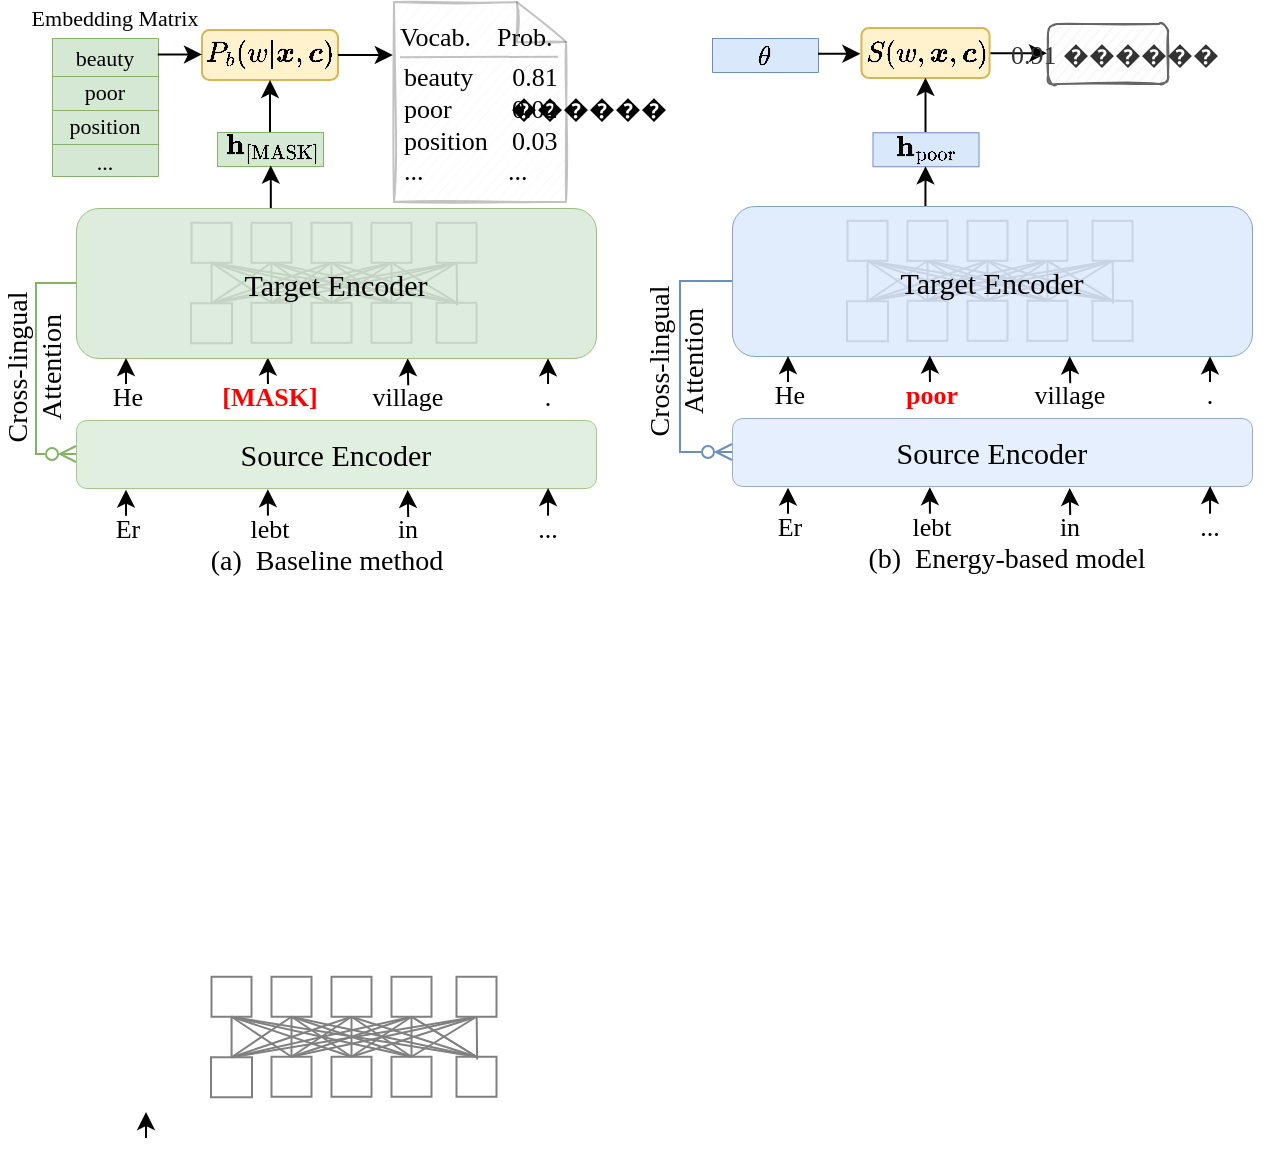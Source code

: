 <mxfile version="20.5.1" type="github">
  <diagram id="ADD6Pf1-iYHw3PYcDzVL" name="第 1 页">
    <mxGraphModel dx="1370" dy="-820" grid="1" gridSize="10" guides="1" tooltips="1" connect="1" arrows="1" fold="1" page="1" pageScale="1" pageWidth="827" pageHeight="1169" math="1" shadow="0">
      <root>
        <mxCell id="0" />
        <mxCell id="1" parent="0" />
        <mxCell id="jL-DoHjZgoJ6Cv4gA63--163" value="" style="rounded=1;whiteSpace=wrap;html=1;strokeWidth=1;fillWeight=4;hachureGap=8;hachureAngle=45;sketch=0;fontFamily=Times New Roman;fontSize=14;shadow=0;glass=0;fillColor=#fff2cc;strokeColor=#d6b656;textOpacity=30;" parent="1" vertex="1">
          <mxGeometry x="-396.28" y="1183.02" width="64.06" height="24.95" as="geometry" />
        </mxCell>
        <mxCell id="jL-DoHjZgoJ6Cv4gA63--162" value="" style="rounded=1;whiteSpace=wrap;html=1;strokeWidth=1;fillWeight=4;hachureGap=8;hachureAngle=45;fillColor=#fff2cc;sketch=0;fontFamily=Times New Roman;fontSize=14;strokeColor=#d6b656;textOpacity=30;" parent="1" vertex="1">
          <mxGeometry x="-726" y="1184.02" width="68" height="24.95" as="geometry" />
        </mxCell>
        <mxCell id="jL-DoHjZgoJ6Cv4gA63--1" value="&lt;font style=&quot;font-size: 13px;&quot;&gt;He&lt;/font&gt;" style="rounded=0;whiteSpace=wrap;html=1;fontFamily=Times New Roman;fontSize=13;strokeColor=none;spacingBottom=-10;spacing=-10;spacingTop=-10;" parent="1" vertex="1">
          <mxGeometry x="-788" y="1361" width="50" height="12" as="geometry" />
        </mxCell>
        <mxCell id="jL-DoHjZgoJ6Cv4gA63--2" style="edgeStyle=orthogonalEdgeStyle;rounded=0;orthogonalLoop=1;jettySize=auto;html=1;entryX=0.365;entryY=0.995;entryDx=0;entryDy=0;entryPerimeter=0;fontFamily=Times New Roman;endArrow=classic;endFill=1;" parent="1" edge="1">
          <mxGeometry relative="1" as="geometry">
            <mxPoint x="-693" y="1368" as="sourcePoint" />
            <mxPoint x="-693.1" y="1347.76" as="targetPoint" />
          </mxGeometry>
        </mxCell>
        <mxCell id="jL-DoHjZgoJ6Cv4gA63--3" style="edgeStyle=orthogonalEdgeStyle;rounded=0;orthogonalLoop=1;jettySize=auto;html=1;entryX=0.634;entryY=1.003;entryDx=0;entryDy=0;entryPerimeter=0;exitX=0.502;exitY=0.053;exitDx=0;exitDy=0;exitPerimeter=0;fontFamily=Times New Roman;endArrow=classic;endFill=1;" parent="1" source="jL-DoHjZgoJ6Cv4gA63--28" edge="1">
          <mxGeometry relative="1" as="geometry">
            <mxPoint x="-623" y="1368" as="sourcePoint" />
            <mxPoint x="-623.16" y="1348.144" as="targetPoint" />
          </mxGeometry>
        </mxCell>
        <mxCell id="jL-DoHjZgoJ6Cv4gA63--4" style="edgeStyle=orthogonalEdgeStyle;rounded=0;orthogonalLoop=1;jettySize=auto;html=1;entryX=0.904;entryY=0.983;entryDx=0;entryDy=0;entryPerimeter=0;fontFamily=Times New Roman;endArrow=classic;endFill=1;" parent="1" edge="1">
          <mxGeometry relative="1" as="geometry">
            <mxPoint x="-553" y="1369" as="sourcePoint" />
            <mxPoint x="-552.96" y="1348.184" as="targetPoint" />
          </mxGeometry>
        </mxCell>
        <mxCell id="jL-DoHjZgoJ6Cv4gA63--5" style="edgeStyle=orthogonalEdgeStyle;rounded=0;orthogonalLoop=1;jettySize=auto;html=1;exitX=0.5;exitY=0;exitDx=0;exitDy=0;entryX=0.5;entryY=1;entryDx=0;entryDy=0;strokeWidth=1;fontSize=18;fontFamily=Times New Roman;" parent="1" source="jL-DoHjZgoJ6Cv4gA63--6" target="jL-DoHjZgoJ6Cv4gA63--162" edge="1">
          <mxGeometry relative="1" as="geometry">
            <mxPoint x="-692" y="1208.75" as="targetPoint" />
          </mxGeometry>
        </mxCell>
        <mxCell id="jL-DoHjZgoJ6Cv4gA63--6" value="" style="rounded=0;whiteSpace=wrap;html=1;fontSize=11;fillColor=#d5e8d4;strokeColor=#82b366;fontFamily=Times New Roman;strokeWidth=0.5;" parent="1" vertex="1">
          <mxGeometry x="-718.5" y="1235" width="53" height="17" as="geometry" />
        </mxCell>
        <mxCell id="jL-DoHjZgoJ6Cv4gA63--7" value="" style="shape=table;startSize=0;container=1;collapsible=0;childLayout=tableLayout;rounded=0;fillStyle=auto;strokeColor=#82b366;strokeWidth=0.5;fontSize=11;fillColor=#d5e8d4;fontFamily=Times New Roman;" parent="1" vertex="1">
          <mxGeometry x="-801" y="1188" width="53" height="69" as="geometry" />
        </mxCell>
        <mxCell id="jL-DoHjZgoJ6Cv4gA63--8" value="" style="shape=tableRow;horizontal=0;startSize=0;swimlaneHead=0;swimlaneBody=0;top=0;left=0;bottom=0;right=0;collapsible=0;dropTarget=0;fillColor=none;points=[[0,0.5],[1,0.5]];portConstraint=eastwest;rounded=0;fillStyle=auto;strokeColor=#000000;strokeWidth=1;fontSize=11;fontFamily=Times New Roman;" parent="jL-DoHjZgoJ6Cv4gA63--7" vertex="1">
          <mxGeometry width="53" height="19" as="geometry" />
        </mxCell>
        <mxCell id="jL-DoHjZgoJ6Cv4gA63--9" value="&lt;font style=&quot;font-size: 11px;&quot;&gt;beauty&lt;/font&gt;" style="shape=partialRectangle;html=1;whiteSpace=wrap;connectable=0;overflow=hidden;fillColor=none;top=0;left=0;bottom=0;right=0;pointerEvents=1;rounded=0;fillStyle=auto;strokeColor=#000000;strokeWidth=1;fontSize=11;fontFamily=Times New Roman;" parent="jL-DoHjZgoJ6Cv4gA63--8" vertex="1">
          <mxGeometry width="53" height="19" as="geometry">
            <mxRectangle width="53" height="19" as="alternateBounds" />
          </mxGeometry>
        </mxCell>
        <mxCell id="jL-DoHjZgoJ6Cv4gA63--10" style="shape=tableRow;horizontal=0;startSize=0;swimlaneHead=0;swimlaneBody=0;top=0;left=0;bottom=0;right=0;collapsible=0;dropTarget=0;fillColor=none;points=[[0,0.5],[1,0.5]];portConstraint=eastwest;rounded=0;fillStyle=auto;strokeColor=#000000;strokeWidth=1;fontSize=11;fontFamily=Times New Roman;" parent="jL-DoHjZgoJ6Cv4gA63--7" vertex="1">
          <mxGeometry y="19" width="53" height="17" as="geometry" />
        </mxCell>
        <mxCell id="jL-DoHjZgoJ6Cv4gA63--11" value="poor" style="shape=partialRectangle;html=1;whiteSpace=wrap;connectable=0;overflow=hidden;fillColor=none;top=0;left=0;bottom=0;right=0;pointerEvents=1;rounded=0;fillStyle=auto;strokeColor=#000000;strokeWidth=1;fontSize=11;fontFamily=Times New Roman;spacingBottom=-10;spacingTop=-12;" parent="jL-DoHjZgoJ6Cv4gA63--10" vertex="1">
          <mxGeometry width="53" height="17" as="geometry">
            <mxRectangle width="53" height="17" as="alternateBounds" />
          </mxGeometry>
        </mxCell>
        <mxCell id="jL-DoHjZgoJ6Cv4gA63--12" value="" style="shape=tableRow;horizontal=0;startSize=0;swimlaneHead=0;swimlaneBody=0;top=0;left=0;bottom=0;right=0;collapsible=0;dropTarget=0;fillColor=none;points=[[0,0.5],[1,0.5]];portConstraint=eastwest;rounded=0;fillStyle=auto;strokeColor=#000000;strokeWidth=1;fontSize=11;fontFamily=Times New Roman;" parent="jL-DoHjZgoJ6Cv4gA63--7" vertex="1">
          <mxGeometry y="36" width="53" height="17" as="geometry" />
        </mxCell>
        <mxCell id="jL-DoHjZgoJ6Cv4gA63--13" value="position" style="shape=partialRectangle;html=1;whiteSpace=wrap;connectable=0;overflow=hidden;fillColor=none;top=0;left=0;bottom=0;right=0;pointerEvents=1;rounded=0;fillStyle=auto;strokeColor=#000000;strokeWidth=0.5;fontSize=11;fontFamily=Times New Roman;verticalAlign=bottom;spacingTop=-2;spacingBottom=0;" parent="jL-DoHjZgoJ6Cv4gA63--12" vertex="1">
          <mxGeometry width="53" height="17" as="geometry">
            <mxRectangle width="53" height="17" as="alternateBounds" />
          </mxGeometry>
        </mxCell>
        <mxCell id="jL-DoHjZgoJ6Cv4gA63--14" value="" style="shape=tableRow;horizontal=0;startSize=0;swimlaneHead=0;swimlaneBody=0;top=0;left=0;bottom=0;right=0;collapsible=0;dropTarget=0;fillColor=none;points=[[0,0.5],[1,0.5]];portConstraint=eastwest;rounded=0;fillStyle=auto;strokeColor=#000000;strokeWidth=1;fontSize=11;fontFamily=Times New Roman;" parent="jL-DoHjZgoJ6Cv4gA63--7" vertex="1">
          <mxGeometry y="53" width="53" height="16" as="geometry" />
        </mxCell>
        <mxCell id="jL-DoHjZgoJ6Cv4gA63--15" value="..." style="shape=partialRectangle;html=1;whiteSpace=wrap;connectable=0;overflow=hidden;fillColor=none;top=0;left=0;bottom=0;right=0;pointerEvents=1;rounded=0;fillStyle=auto;strokeColor=#000000;strokeWidth=1;fontSize=11;fontFamily=Times New Roman;" parent="jL-DoHjZgoJ6Cv4gA63--14" vertex="1">
          <mxGeometry width="53" height="16" as="geometry">
            <mxRectangle width="53" height="16" as="alternateBounds" />
          </mxGeometry>
        </mxCell>
        <mxCell id="jL-DoHjZgoJ6Cv4gA63--18" style="edgeStyle=orthogonalEdgeStyle;rounded=0;orthogonalLoop=1;jettySize=auto;html=1;entryX=0;entryY=0.5;entryDx=0;entryDy=0;strokeColor=#000000;strokeWidth=1;fontFamily=Times New Roman;fontSize=12;fontColor=#EA6B66;exitX=0.998;exitY=0.434;exitDx=0;exitDy=0;exitPerimeter=0;" parent="1" source="jL-DoHjZgoJ6Cv4gA63--8" target="jL-DoHjZgoJ6Cv4gA63--162" edge="1">
          <mxGeometry relative="1" as="geometry">
            <mxPoint x="-711.5" y="1197.5" as="targetPoint" />
          </mxGeometry>
        </mxCell>
        <mxCell id="jL-DoHjZgoJ6Cv4gA63--19" style="edgeStyle=orthogonalEdgeStyle;rounded=0;orthogonalLoop=1;jettySize=auto;html=1;exitX=0.5;exitY=0;exitDx=0;exitDy=0;entryX=0.5;entryY=1;entryDx=0;entryDy=0;strokeWidth=1;fontSize=18;fontFamily=Times New Roman;" parent="1" source="jL-DoHjZgoJ6Cv4gA63--20" edge="1">
          <mxGeometry relative="1" as="geometry">
            <mxPoint x="-364.25" y="1207.88" as="targetPoint" />
          </mxGeometry>
        </mxCell>
        <mxCell id="jL-DoHjZgoJ6Cv4gA63--20" value="" style="rounded=0;whiteSpace=wrap;html=1;fontSize=11;fillColor=#dae8fc;strokeColor=#6c8ebf;fontFamily=Times New Roman;strokeWidth=0.5;" parent="1" vertex="1">
          <mxGeometry x="-390.75" y="1235.13" width="53" height="17" as="geometry" />
        </mxCell>
        <mxCell id="jL-DoHjZgoJ6Cv4gA63--21" style="edgeStyle=orthogonalEdgeStyle;rounded=0;orthogonalLoop=1;jettySize=auto;html=1;entryX=0.5;entryY=1;entryDx=0;entryDy=0;strokeColor=#000000;strokeWidth=1;fontFamily=Times New Roman;fontSize=12;fontColor=#EA6B66;exitX=0.372;exitY=0;exitDx=0;exitDy=0;exitPerimeter=0;" parent="1" source="jL-DoHjZgoJ6Cv4gA63--114" target="jL-DoHjZgoJ6Cv4gA63--20" edge="1">
          <mxGeometry relative="1" as="geometry">
            <mxPoint x="-363.25" y="1272.88" as="sourcePoint" />
            <mxPoint x="-363.35" y="1248.884" as="targetPoint" />
          </mxGeometry>
        </mxCell>
        <mxCell id="jL-DoHjZgoJ6Cv4gA63--22" style="edgeStyle=orthogonalEdgeStyle;rounded=0;orthogonalLoop=1;jettySize=auto;html=1;strokeColor=#000000;strokeWidth=1;fontFamily=Times New Roman;fontSize=11;fontColor=#000000;entryX=-0.009;entryY=0.497;entryDx=0;entryDy=0;entryPerimeter=0;" parent="1" target="jL-DoHjZgoJ6Cv4gA63--24" edge="1">
          <mxGeometry relative="1" as="geometry">
            <mxPoint x="-331.764" y="1195.621" as="sourcePoint" />
            <mxPoint x="-302" y="1196" as="targetPoint" />
          </mxGeometry>
        </mxCell>
        <mxCell id="jL-DoHjZgoJ6Cv4gA63--24" value="0.91 ������" style="text;html=1;align=center;verticalAlign=middle;resizable=0;points=[];autosize=1;fontSize=13;fontFamily=Times New Roman;spacingRight=-5;fillColor=#f5f5f5;fontColor=#333333;strokeColor=#666666;rounded=1;sketch=1;" parent="1" vertex="1">
          <mxGeometry x="-303" y="1180.98" width="60" height="30" as="geometry" />
        </mxCell>
        <mxCell id="jL-DoHjZgoJ6Cv4gA63--26" value="" style="group;fontFamily=Times New Roman;" parent="1" vertex="1" connectable="0">
          <mxGeometry x="-789" y="1351.82" width="260" height="75" as="geometry" />
        </mxCell>
        <mxCell id="jL-DoHjZgoJ6Cv4gA63--27" value="&lt;font color=&quot;#ff0000&quot; style=&quot;font-size: 13px;&quot;&gt;[MASK]&lt;/font&gt;" style="rounded=0;whiteSpace=wrap;html=1;fontFamily=Times New Roman;fontSize=13;strokeColor=none;spacingBottom=-10;spacing=-10;spacingTop=-10;fontStyle=1" parent="1" vertex="1">
          <mxGeometry x="-717.5" y="1361" width="50" height="12" as="geometry" />
        </mxCell>
        <mxCell id="jL-DoHjZgoJ6Cv4gA63--28" value="&lt;font style=&quot;font-size: 13px;&quot;&gt;village&lt;/font&gt;" style="rounded=0;whiteSpace=wrap;html=1;fontFamily=Times New Roman;fontSize=13;strokeColor=none;spacingBottom=-10;spacing=-10;spacingTop=-10;fillColor=none;" parent="1" vertex="1">
          <mxGeometry x="-648" y="1361" width="50" height="12" as="geometry" />
        </mxCell>
        <mxCell id="jL-DoHjZgoJ6Cv4gA63--29" value="&lt;font style=&quot;font-size: 13px;&quot;&gt;.&lt;/font&gt;" style="rounded=0;whiteSpace=wrap;html=1;fontFamily=Times New Roman;fontSize=13;strokeColor=none;spacingBottom=-10;spacing=-10;spacingTop=-10;" parent="1" vertex="1">
          <mxGeometry x="-578" y="1361" width="50" height="12" as="geometry" />
        </mxCell>
        <mxCell id="jL-DoHjZgoJ6Cv4gA63--30" value="" style="group;fontFamily=Times New Roman;" parent="1" vertex="1" connectable="0">
          <mxGeometry x="-789" y="1273" width="287.5" height="94" as="geometry" />
        </mxCell>
        <mxCell id="jL-DoHjZgoJ6Cv4gA63--31" value="" style="group;fontFamily=Times New Roman;" parent="jL-DoHjZgoJ6Cv4gA63--30" vertex="1" connectable="0">
          <mxGeometry x="57.5" y="7.38" width="201.38" height="67.62" as="geometry" />
        </mxCell>
        <mxCell id="jL-DoHjZgoJ6Cv4gA63--32" value="" style="group;rotation=-90;fontFamily=Times New Roman;" parent="jL-DoHjZgoJ6Cv4gA63--31" vertex="1" connectable="0">
          <mxGeometry x="25.25" y="-25" width="60" height="110.5" as="geometry" />
        </mxCell>
        <mxCell id="jL-DoHjZgoJ6Cv4gA63--33" value="" style="rounded=0;whiteSpace=wrap;html=1;fontFamily=Times New Roman;fontSize=2;strokeColor=#808080;rotation=-90;" parent="jL-DoHjZgoJ6Cv4gA63--32" vertex="1">
          <mxGeometry x="-25" y="65" width="20" height="20.5" as="geometry" />
        </mxCell>
        <mxCell id="jL-DoHjZgoJ6Cv4gA63--34" style="edgeStyle=none;rounded=0;orthogonalLoop=1;jettySize=auto;html=1;exitX=1;exitY=0.5;exitDx=0;exitDy=0;fontFamily=Times New Roman;fontSize=2;endArrow=none;endFill=0;strokeColor=#808080;" parent="jL-DoHjZgoJ6Cv4gA63--32" source="jL-DoHjZgoJ6Cv4gA63--35" edge="1">
          <mxGeometry relative="1" as="geometry">
            <mxPoint x="45" y="45" as="targetPoint" />
          </mxGeometry>
        </mxCell>
        <mxCell id="jL-DoHjZgoJ6Cv4gA63--35" value="" style="rounded=0;whiteSpace=wrap;html=1;fontFamily=Times New Roman;fontSize=2;strokeColor=#808080;rotation=-90;" parent="jL-DoHjZgoJ6Cv4gA63--32" vertex="1">
          <mxGeometry x="5" y="65" width="20" height="20" as="geometry" />
        </mxCell>
        <mxCell id="jL-DoHjZgoJ6Cv4gA63--36" value="" style="rounded=0;whiteSpace=wrap;html=1;fontFamily=Times New Roman;fontSize=2;strokeColor=#808080;rotation=-90;" parent="jL-DoHjZgoJ6Cv4gA63--32" vertex="1">
          <mxGeometry x="35" y="65" width="20" height="20" as="geometry" />
        </mxCell>
        <mxCell id="jL-DoHjZgoJ6Cv4gA63--37" value="" style="rounded=0;whiteSpace=wrap;html=1;fontFamily=Times New Roman;fontSize=2;strokeColor=#808080;rotation=-90;" parent="jL-DoHjZgoJ6Cv4gA63--32" vertex="1">
          <mxGeometry x="65" y="65" width="20" height="20" as="geometry" />
        </mxCell>
        <mxCell id="jL-DoHjZgoJ6Cv4gA63--38" value="" style="rounded=0;whiteSpace=wrap;html=1;fontFamily=Times New Roman;fontSize=2;strokeColor=#808080;rotation=-90;" parent="jL-DoHjZgoJ6Cv4gA63--32" vertex="1">
          <mxGeometry x="-25" y="25" width="20" height="20" as="geometry" />
        </mxCell>
        <mxCell id="jL-DoHjZgoJ6Cv4gA63--39" style="edgeStyle=orthogonalEdgeStyle;rounded=0;orthogonalLoop=1;jettySize=auto;html=1;entryX=0;entryY=0.5;entryDx=0;entryDy=0;fontFamily=Times New Roman;fontSize=2;endArrow=none;endFill=0;strokeColor=#808080;" parent="jL-DoHjZgoJ6Cv4gA63--32" source="jL-DoHjZgoJ6Cv4gA63--33" target="jL-DoHjZgoJ6Cv4gA63--38" edge="1">
          <mxGeometry relative="1" as="geometry" />
        </mxCell>
        <mxCell id="jL-DoHjZgoJ6Cv4gA63--40" style="edgeStyle=none;rounded=0;orthogonalLoop=1;jettySize=auto;html=1;exitX=1;exitY=0.5;exitDx=0;exitDy=0;entryX=0;entryY=0.5;entryDx=0;entryDy=0;fontFamily=Times New Roman;fontSize=2;endArrow=none;endFill=0;strokeColor=#808080;" parent="jL-DoHjZgoJ6Cv4gA63--32" source="jL-DoHjZgoJ6Cv4gA63--35" target="jL-DoHjZgoJ6Cv4gA63--38" edge="1">
          <mxGeometry relative="1" as="geometry" />
        </mxCell>
        <mxCell id="jL-DoHjZgoJ6Cv4gA63--41" style="edgeStyle=none;rounded=0;orthogonalLoop=1;jettySize=auto;html=1;exitX=1;exitY=0.5;exitDx=0;exitDy=0;entryX=0;entryY=0.5;entryDx=0;entryDy=0;fontFamily=Times New Roman;fontSize=2;endArrow=none;endFill=0;strokeColor=#808080;" parent="jL-DoHjZgoJ6Cv4gA63--32" source="jL-DoHjZgoJ6Cv4gA63--36" target="jL-DoHjZgoJ6Cv4gA63--38" edge="1">
          <mxGeometry relative="1" as="geometry" />
        </mxCell>
        <mxCell id="jL-DoHjZgoJ6Cv4gA63--42" style="edgeStyle=none;rounded=0;orthogonalLoop=1;jettySize=auto;html=1;exitX=1;exitY=0.5;exitDx=0;exitDy=0;entryX=0;entryY=0.5;entryDx=0;entryDy=0;fontFamily=Times New Roman;fontSize=2;endArrow=none;endFill=0;strokeColor=#808080;" parent="jL-DoHjZgoJ6Cv4gA63--32" source="jL-DoHjZgoJ6Cv4gA63--37" target="jL-DoHjZgoJ6Cv4gA63--38" edge="1">
          <mxGeometry relative="1" as="geometry" />
        </mxCell>
        <mxCell id="jL-DoHjZgoJ6Cv4gA63--43" value="" style="rounded=0;whiteSpace=wrap;html=1;fontFamily=Times New Roman;fontSize=2;strokeColor=#808080;rotation=-90;" parent="jL-DoHjZgoJ6Cv4gA63--32" vertex="1">
          <mxGeometry x="5" y="25" width="20" height="20" as="geometry" />
        </mxCell>
        <mxCell id="jL-DoHjZgoJ6Cv4gA63--44" style="edgeStyle=none;rounded=0;orthogonalLoop=1;jettySize=auto;html=1;entryX=0;entryY=0.5;entryDx=0;entryDy=0;fontFamily=Times New Roman;fontSize=2;endArrow=none;endFill=0;exitX=1;exitY=0.5;exitDx=0;exitDy=0;strokeColor=#808080;" parent="jL-DoHjZgoJ6Cv4gA63--32" source="jL-DoHjZgoJ6Cv4gA63--33" target="jL-DoHjZgoJ6Cv4gA63--43" edge="1">
          <mxGeometry relative="1" as="geometry" />
        </mxCell>
        <mxCell id="jL-DoHjZgoJ6Cv4gA63--45" style="edgeStyle=none;rounded=0;orthogonalLoop=1;jettySize=auto;html=1;exitX=1;exitY=0.5;exitDx=0;exitDy=0;entryX=0;entryY=0.5;entryDx=0;entryDy=0;fontFamily=Times New Roman;fontSize=2;endArrow=none;endFill=0;strokeColor=#808080;" parent="jL-DoHjZgoJ6Cv4gA63--32" source="jL-DoHjZgoJ6Cv4gA63--35" target="jL-DoHjZgoJ6Cv4gA63--43" edge="1">
          <mxGeometry relative="1" as="geometry" />
        </mxCell>
        <mxCell id="jL-DoHjZgoJ6Cv4gA63--46" style="edgeStyle=none;rounded=0;orthogonalLoop=1;jettySize=auto;html=1;exitX=1;exitY=0.5;exitDx=0;exitDy=0;entryX=0;entryY=0.5;entryDx=0;entryDy=0;fontFamily=Times New Roman;fontSize=2;endArrow=none;endFill=0;strokeColor=#808080;" parent="jL-DoHjZgoJ6Cv4gA63--32" source="jL-DoHjZgoJ6Cv4gA63--36" target="jL-DoHjZgoJ6Cv4gA63--43" edge="1">
          <mxGeometry relative="1" as="geometry" />
        </mxCell>
        <mxCell id="jL-DoHjZgoJ6Cv4gA63--47" style="edgeStyle=none;rounded=0;orthogonalLoop=1;jettySize=auto;html=1;exitX=1;exitY=0.5;exitDx=0;exitDy=0;entryX=0;entryY=0.5;entryDx=0;entryDy=0;fontFamily=Times New Roman;fontSize=2;endArrow=none;endFill=0;strokeColor=#808080;" parent="jL-DoHjZgoJ6Cv4gA63--32" source="jL-DoHjZgoJ6Cv4gA63--37" target="jL-DoHjZgoJ6Cv4gA63--43" edge="1">
          <mxGeometry relative="1" as="geometry" />
        </mxCell>
        <mxCell id="jL-DoHjZgoJ6Cv4gA63--48" value="" style="rounded=0;whiteSpace=wrap;html=1;fontFamily=Times New Roman;fontSize=2;strokeColor=#808080;rotation=-90;" parent="jL-DoHjZgoJ6Cv4gA63--32" vertex="1">
          <mxGeometry x="35" y="25" width="20" height="20" as="geometry" />
        </mxCell>
        <mxCell id="jL-DoHjZgoJ6Cv4gA63--49" style="edgeStyle=none;rounded=0;orthogonalLoop=1;jettySize=auto;html=1;entryX=0;entryY=0.5;entryDx=0;entryDy=0;fontFamily=Times New Roman;fontSize=2;endArrow=none;endFill=0;exitX=1;exitY=0.5;exitDx=0;exitDy=0;strokeColor=#808080;" parent="jL-DoHjZgoJ6Cv4gA63--32" source="jL-DoHjZgoJ6Cv4gA63--33" target="jL-DoHjZgoJ6Cv4gA63--48" edge="1">
          <mxGeometry relative="1" as="geometry" />
        </mxCell>
        <mxCell id="jL-DoHjZgoJ6Cv4gA63--50" style="edgeStyle=none;rounded=0;orthogonalLoop=1;jettySize=auto;html=1;exitX=1;exitY=0.5;exitDx=0;exitDy=0;entryX=0;entryY=0.5;entryDx=0;entryDy=0;fontFamily=Times New Roman;fontSize=2;endArrow=none;endFill=0;strokeColor=#808080;" parent="jL-DoHjZgoJ6Cv4gA63--32" source="jL-DoHjZgoJ6Cv4gA63--36" target="jL-DoHjZgoJ6Cv4gA63--48" edge="1">
          <mxGeometry relative="1" as="geometry" />
        </mxCell>
        <mxCell id="jL-DoHjZgoJ6Cv4gA63--51" style="edgeStyle=none;rounded=0;orthogonalLoop=1;jettySize=auto;html=1;exitX=1;exitY=0.5;exitDx=0;exitDy=0;entryX=0;entryY=0.5;entryDx=0;entryDy=0;fontFamily=Times New Roman;fontSize=2;endArrow=none;endFill=0;strokeColor=#808080;" parent="jL-DoHjZgoJ6Cv4gA63--32" source="jL-DoHjZgoJ6Cv4gA63--37" target="jL-DoHjZgoJ6Cv4gA63--48" edge="1">
          <mxGeometry relative="1" as="geometry" />
        </mxCell>
        <mxCell id="jL-DoHjZgoJ6Cv4gA63--52" value="" style="rounded=0;whiteSpace=wrap;html=1;fontFamily=Times New Roman;fontSize=2;strokeColor=#808080;rotation=-90;" parent="jL-DoHjZgoJ6Cv4gA63--32" vertex="1">
          <mxGeometry x="65" y="25" width="20" height="20" as="geometry" />
        </mxCell>
        <mxCell id="jL-DoHjZgoJ6Cv4gA63--53" style="edgeStyle=none;rounded=0;orthogonalLoop=1;jettySize=auto;html=1;entryX=0;entryY=0.5;entryDx=0;entryDy=0;fontFamily=Times New Roman;fontSize=2;endArrow=none;endFill=0;exitX=1;exitY=0.5;exitDx=0;exitDy=0;strokeColor=#808080;" parent="jL-DoHjZgoJ6Cv4gA63--32" source="jL-DoHjZgoJ6Cv4gA63--33" target="jL-DoHjZgoJ6Cv4gA63--52" edge="1">
          <mxGeometry relative="1" as="geometry" />
        </mxCell>
        <mxCell id="jL-DoHjZgoJ6Cv4gA63--54" style="edgeStyle=none;rounded=0;orthogonalLoop=1;jettySize=auto;html=1;exitX=1;exitY=0.5;exitDx=0;exitDy=0;entryX=0;entryY=0.5;entryDx=0;entryDy=0;fontFamily=Times New Roman;fontSize=2;endArrow=none;endFill=0;strokeColor=#808080;" parent="jL-DoHjZgoJ6Cv4gA63--32" source="jL-DoHjZgoJ6Cv4gA63--35" target="jL-DoHjZgoJ6Cv4gA63--52" edge="1">
          <mxGeometry relative="1" as="geometry" />
        </mxCell>
        <mxCell id="jL-DoHjZgoJ6Cv4gA63--55" style="edgeStyle=none;rounded=0;orthogonalLoop=1;jettySize=auto;html=1;exitX=1;exitY=0.5;exitDx=0;exitDy=0;entryX=0;entryY=0.5;entryDx=0;entryDy=0;fontFamily=Times New Roman;fontSize=2;endArrow=none;endFill=0;strokeColor=#808080;" parent="jL-DoHjZgoJ6Cv4gA63--32" source="jL-DoHjZgoJ6Cv4gA63--36" target="jL-DoHjZgoJ6Cv4gA63--52" edge="1">
          <mxGeometry relative="1" as="geometry" />
        </mxCell>
        <mxCell id="jL-DoHjZgoJ6Cv4gA63--56" style="edgeStyle=none;rounded=0;orthogonalLoop=1;jettySize=auto;html=1;exitX=1;exitY=0.5;exitDx=0;exitDy=0;entryX=0;entryY=0.5;entryDx=0;entryDy=0;fontFamily=Times New Roman;fontSize=2;endArrow=none;endFill=0;strokeColor=#808080;" parent="jL-DoHjZgoJ6Cv4gA63--32" source="jL-DoHjZgoJ6Cv4gA63--37" target="jL-DoHjZgoJ6Cv4gA63--52" edge="1">
          <mxGeometry relative="1" as="geometry" />
        </mxCell>
        <mxCell id="jL-DoHjZgoJ6Cv4gA63--57" style="edgeStyle=none;rounded=0;orthogonalLoop=1;jettySize=auto;html=1;entryX=1;entryY=0.5;entryDx=0;entryDy=0;fontFamily=Times New Roman;fontSize=2;endArrow=none;endFill=0;strokeColor=#808080;" parent="jL-DoHjZgoJ6Cv4gA63--32" source="jL-DoHjZgoJ6Cv4gA63--33" target="jL-DoHjZgoJ6Cv4gA63--33" edge="1">
          <mxGeometry relative="1" as="geometry" />
        </mxCell>
        <mxCell id="jL-DoHjZgoJ6Cv4gA63--58" style="edgeStyle=none;rounded=0;orthogonalLoop=1;jettySize=auto;html=1;exitX=0;exitY=0.5;exitDx=0;exitDy=0;entryX=1;entryY=0.5;entryDx=0;entryDy=0;strokeColor=#808080;fontSize=1;fontColor=#999999;endArrow=none;endFill=0;fontFamily=Times New Roman;" parent="jL-DoHjZgoJ6Cv4gA63--31" source="jL-DoHjZgoJ6Cv4gA63--62" target="jL-DoHjZgoJ6Cv4gA63--37" edge="1">
          <mxGeometry relative="1" as="geometry" />
        </mxCell>
        <mxCell id="jL-DoHjZgoJ6Cv4gA63--59" style="edgeStyle=none;rounded=0;orthogonalLoop=1;jettySize=auto;html=1;exitX=0;exitY=0.5;exitDx=0;exitDy=0;entryX=1;entryY=0.5;entryDx=0;entryDy=0;strokeColor=#808080;fontSize=1;fontColor=#999999;endArrow=none;endFill=0;fontFamily=Times New Roman;" parent="jL-DoHjZgoJ6Cv4gA63--31" source="jL-DoHjZgoJ6Cv4gA63--62" target="jL-DoHjZgoJ6Cv4gA63--36" edge="1">
          <mxGeometry relative="1" as="geometry" />
        </mxCell>
        <mxCell id="jL-DoHjZgoJ6Cv4gA63--60" style="edgeStyle=none;rounded=0;orthogonalLoop=1;jettySize=auto;html=1;entryX=1;entryY=0.5;entryDx=0;entryDy=0;strokeColor=#808080;fontSize=1;fontColor=#999999;endArrow=none;endFill=0;exitX=0;exitY=0.5;exitDx=0;exitDy=0;fontFamily=Times New Roman;" parent="jL-DoHjZgoJ6Cv4gA63--31" source="jL-DoHjZgoJ6Cv4gA63--62" target="jL-DoHjZgoJ6Cv4gA63--35" edge="1">
          <mxGeometry relative="1" as="geometry" />
        </mxCell>
        <mxCell id="jL-DoHjZgoJ6Cv4gA63--61" style="edgeStyle=none;rounded=0;orthogonalLoop=1;jettySize=auto;html=1;entryX=1;entryY=0.5;entryDx=0;entryDy=0;strokeColor=#808080;fontSize=1;fontColor=#999999;endArrow=none;endFill=0;exitX=0;exitY=0.5;exitDx=0;exitDy=0;fontFamily=Times New Roman;" parent="jL-DoHjZgoJ6Cv4gA63--31" source="jL-DoHjZgoJ6Cv4gA63--62" target="jL-DoHjZgoJ6Cv4gA63--33" edge="1">
          <mxGeometry relative="1" as="geometry" />
        </mxCell>
        <mxCell id="jL-DoHjZgoJ6Cv4gA63--62" value="" style="rounded=0;whiteSpace=wrap;html=1;fontFamily=Times New Roman;fontSize=2;strokeColor=#808080;rotation=-90;" parent="jL-DoHjZgoJ6Cv4gA63--31" vertex="1">
          <mxGeometry x="122.75" width="20" height="20" as="geometry" />
        </mxCell>
        <mxCell id="jL-DoHjZgoJ6Cv4gA63--63" value="" style="rounded=0;whiteSpace=wrap;html=1;fontFamily=Times New Roman;fontSize=2;strokeColor=#808080;rotation=-90;" parent="jL-DoHjZgoJ6Cv4gA63--31" vertex="1">
          <mxGeometry x="122.75" y="40" width="20" height="20" as="geometry" />
        </mxCell>
        <mxCell id="jL-DoHjZgoJ6Cv4gA63--64" style="rounded=0;orthogonalLoop=1;jettySize=auto;html=1;strokeColor=#808080;fontSize=1;fontColor=#999999;entryX=1;entryY=0.5;entryDx=0;entryDy=0;exitX=0;exitY=0.5;exitDx=0;exitDy=0;endArrow=none;endFill=0;fontFamily=Times New Roman;" parent="jL-DoHjZgoJ6Cv4gA63--31" source="jL-DoHjZgoJ6Cv4gA63--52" target="jL-DoHjZgoJ6Cv4gA63--63" edge="1">
          <mxGeometry relative="1" as="geometry">
            <mxPoint x="127.25" y="38" as="targetPoint" />
          </mxGeometry>
        </mxCell>
        <mxCell id="jL-DoHjZgoJ6Cv4gA63--65" style="edgeStyle=none;rounded=0;orthogonalLoop=1;jettySize=auto;html=1;entryX=1;entryY=0.5;entryDx=0;entryDy=0;strokeColor=#808080;fontSize=1;fontColor=#999999;endArrow=none;endFill=0;exitX=0;exitY=0.5;exitDx=0;exitDy=0;fontFamily=Times New Roman;" parent="jL-DoHjZgoJ6Cv4gA63--31" source="jL-DoHjZgoJ6Cv4gA63--38" target="jL-DoHjZgoJ6Cv4gA63--63" edge="1">
          <mxGeometry relative="1" as="geometry">
            <mxPoint x="37.25" y="-2" as="sourcePoint" />
          </mxGeometry>
        </mxCell>
        <mxCell id="jL-DoHjZgoJ6Cv4gA63--66" style="edgeStyle=none;rounded=0;orthogonalLoop=1;jettySize=auto;html=1;entryX=1;entryY=0.5;entryDx=0;entryDy=0;strokeColor=#808080;fontSize=1;fontColor=#999999;endArrow=none;endFill=0;exitX=0;exitY=0.5;exitDx=0;exitDy=0;fontFamily=Times New Roman;" parent="jL-DoHjZgoJ6Cv4gA63--31" source="jL-DoHjZgoJ6Cv4gA63--43" target="jL-DoHjZgoJ6Cv4gA63--63" edge="1">
          <mxGeometry relative="1" as="geometry" />
        </mxCell>
        <mxCell id="jL-DoHjZgoJ6Cv4gA63--67" style="edgeStyle=none;rounded=0;orthogonalLoop=1;jettySize=auto;html=1;entryX=1;entryY=0.5;entryDx=0;entryDy=0;strokeColor=#808080;fontSize=1;fontColor=#999999;endArrow=none;endFill=0;exitX=0;exitY=0.5;exitDx=0;exitDy=0;fontFamily=Times New Roman;" parent="jL-DoHjZgoJ6Cv4gA63--31" source="jL-DoHjZgoJ6Cv4gA63--48" target="jL-DoHjZgoJ6Cv4gA63--63" edge="1">
          <mxGeometry relative="1" as="geometry" />
        </mxCell>
        <mxCell id="jL-DoHjZgoJ6Cv4gA63--68" style="edgeStyle=none;rounded=0;orthogonalLoop=1;jettySize=auto;html=1;entryX=0.93;entryY=0.515;entryDx=0;entryDy=0;entryPerimeter=0;strokeColor=#808080;fontSize=1;fontColor=#999999;endArrow=none;endFill=0;fontFamily=Times New Roman;" parent="jL-DoHjZgoJ6Cv4gA63--31" source="jL-DoHjZgoJ6Cv4gA63--62" target="jL-DoHjZgoJ6Cv4gA63--63" edge="1">
          <mxGeometry relative="1" as="geometry" />
        </mxCell>
        <mxCell id="jL-DoHjZgoJ6Cv4gA63--69" style="edgeStyle=none;rounded=0;orthogonalLoop=1;jettySize=auto;html=1;entryX=1;entryY=0.5;entryDx=0;entryDy=0;strokeColor=#808080;fontSize=1;fontColor=#999999;endArrow=none;endFill=0;exitX=0;exitY=0.5;exitDx=0;exitDy=0;fontFamily=Times New Roman;" parent="jL-DoHjZgoJ6Cv4gA63--31" source="jL-DoHjZgoJ6Cv4gA63--52" target="jL-DoHjZgoJ6Cv4gA63--63" edge="1">
          <mxGeometry relative="1" as="geometry" />
        </mxCell>
        <mxCell id="jL-DoHjZgoJ6Cv4gA63--70" value="Target Encoder" style="rounded=1;whiteSpace=wrap;html=1;fontSize=15;fillColor=#d5e8d4;strokeColor=#82b366;strokeWidth=0.5;fillStyle=auto;fontFamily=Times New Roman;opacity=80;" parent="jL-DoHjZgoJ6Cv4gA63--30" vertex="1">
          <mxGeometry width="260" height="75" as="geometry" />
        </mxCell>
        <mxCell id="jL-DoHjZgoJ6Cv4gA63--71" style="edgeStyle=orthogonalEdgeStyle;rounded=0;orthogonalLoop=1;jettySize=auto;html=1;entryX=0.365;entryY=0.995;entryDx=0;entryDy=0;entryPerimeter=0;fontFamily=Times New Roman;endArrow=classic;endFill=1;" parent="jL-DoHjZgoJ6Cv4gA63--30" edge="1">
          <mxGeometry relative="1" as="geometry">
            <mxPoint x="25" y="88" as="sourcePoint" />
            <mxPoint x="25.0" y="75.0" as="targetPoint" />
          </mxGeometry>
        </mxCell>
        <mxCell id="jL-DoHjZgoJ6Cv4gA63--72" style="edgeStyle=orthogonalEdgeStyle;rounded=0;orthogonalLoop=1;jettySize=auto;html=1;entryX=0.365;entryY=0.995;entryDx=0;entryDy=0;entryPerimeter=0;fontFamily=Times New Roman;exitX=0.367;exitY=0;exitDx=0;exitDy=0;exitPerimeter=0;" parent="1" edge="1">
          <mxGeometry relative="1" as="geometry">
            <mxPoint x="-691.58" y="1273" as="sourcePoint" />
            <mxPoint x="-691.63" y="1251.75" as="targetPoint" />
          </mxGeometry>
        </mxCell>
        <mxCell id="jL-DoHjZgoJ6Cv4gA63--73" value="" style="group;fontFamily=Times New Roman;" parent="1" vertex="1" connectable="0">
          <mxGeometry x="-469" y="1362.82" width="260" height="75" as="geometry" />
        </mxCell>
        <mxCell id="jL-DoHjZgoJ6Cv4gA63--74" value="" style="group;fontFamily=Times New Roman;sketch=1;" parent="1" vertex="1" connectable="0">
          <mxGeometry x="-461" y="1272" width="260" height="75" as="geometry" />
        </mxCell>
        <mxCell id="jL-DoHjZgoJ6Cv4gA63--75" value="" style="group;fontFamily=Times New Roman;" parent="jL-DoHjZgoJ6Cv4gA63--74" vertex="1" connectable="0">
          <mxGeometry x="57.5" y="7.38" width="201.38" height="67.62" as="geometry" />
        </mxCell>
        <mxCell id="jL-DoHjZgoJ6Cv4gA63--76" value="" style="group;rotation=-90;fontFamily=Times New Roman;" parent="jL-DoHjZgoJ6Cv4gA63--75" vertex="1" connectable="0">
          <mxGeometry x="25.25" y="-25" width="60" height="110.5" as="geometry" />
        </mxCell>
        <mxCell id="jL-DoHjZgoJ6Cv4gA63--77" value="" style="rounded=0;whiteSpace=wrap;html=1;fontFamily=Times New Roman;fontSize=2;strokeColor=#808080;rotation=-90;" parent="jL-DoHjZgoJ6Cv4gA63--76" vertex="1">
          <mxGeometry x="-25" y="65" width="20" height="20.5" as="geometry" />
        </mxCell>
        <mxCell id="jL-DoHjZgoJ6Cv4gA63--78" style="edgeStyle=none;rounded=0;orthogonalLoop=1;jettySize=auto;html=1;exitX=1;exitY=0.5;exitDx=0;exitDy=0;fontFamily=Times New Roman;fontSize=2;endArrow=none;endFill=0;strokeColor=#808080;" parent="jL-DoHjZgoJ6Cv4gA63--76" source="jL-DoHjZgoJ6Cv4gA63--79" edge="1">
          <mxGeometry relative="1" as="geometry">
            <mxPoint x="45" y="45" as="targetPoint" />
          </mxGeometry>
        </mxCell>
        <mxCell id="jL-DoHjZgoJ6Cv4gA63--79" value="" style="rounded=0;whiteSpace=wrap;html=1;fontFamily=Times New Roman;fontSize=2;strokeColor=#808080;rotation=-90;" parent="jL-DoHjZgoJ6Cv4gA63--76" vertex="1">
          <mxGeometry x="5" y="65" width="20" height="20" as="geometry" />
        </mxCell>
        <mxCell id="jL-DoHjZgoJ6Cv4gA63--80" value="" style="rounded=0;whiteSpace=wrap;html=1;fontFamily=Times New Roman;fontSize=2;strokeColor=#808080;rotation=-90;" parent="jL-DoHjZgoJ6Cv4gA63--76" vertex="1">
          <mxGeometry x="35" y="65" width="20" height="20" as="geometry" />
        </mxCell>
        <mxCell id="jL-DoHjZgoJ6Cv4gA63--81" value="" style="rounded=0;whiteSpace=wrap;html=1;fontFamily=Times New Roman;fontSize=2;strokeColor=#808080;rotation=-90;" parent="jL-DoHjZgoJ6Cv4gA63--76" vertex="1">
          <mxGeometry x="65" y="65" width="20" height="20" as="geometry" />
        </mxCell>
        <mxCell id="jL-DoHjZgoJ6Cv4gA63--82" value="" style="rounded=0;whiteSpace=wrap;html=1;fontFamily=Times New Roman;fontSize=2;strokeColor=#808080;rotation=-90;" parent="jL-DoHjZgoJ6Cv4gA63--76" vertex="1">
          <mxGeometry x="-25" y="25" width="20" height="20" as="geometry" />
        </mxCell>
        <mxCell id="jL-DoHjZgoJ6Cv4gA63--83" style="edgeStyle=orthogonalEdgeStyle;rounded=0;orthogonalLoop=1;jettySize=auto;html=1;entryX=0;entryY=0.5;entryDx=0;entryDy=0;fontFamily=Times New Roman;fontSize=2;endArrow=none;endFill=0;strokeColor=#808080;" parent="jL-DoHjZgoJ6Cv4gA63--76" source="jL-DoHjZgoJ6Cv4gA63--77" target="jL-DoHjZgoJ6Cv4gA63--82" edge="1">
          <mxGeometry relative="1" as="geometry" />
        </mxCell>
        <mxCell id="jL-DoHjZgoJ6Cv4gA63--84" style="edgeStyle=none;rounded=0;orthogonalLoop=1;jettySize=auto;html=1;exitX=1;exitY=0.5;exitDx=0;exitDy=0;entryX=0;entryY=0.5;entryDx=0;entryDy=0;fontFamily=Times New Roman;fontSize=2;endArrow=none;endFill=0;strokeColor=#808080;" parent="jL-DoHjZgoJ6Cv4gA63--76" source="jL-DoHjZgoJ6Cv4gA63--79" target="jL-DoHjZgoJ6Cv4gA63--82" edge="1">
          <mxGeometry relative="1" as="geometry" />
        </mxCell>
        <mxCell id="jL-DoHjZgoJ6Cv4gA63--85" style="edgeStyle=none;rounded=0;orthogonalLoop=1;jettySize=auto;html=1;exitX=1;exitY=0.5;exitDx=0;exitDy=0;entryX=0;entryY=0.5;entryDx=0;entryDy=0;fontFamily=Times New Roman;fontSize=2;endArrow=none;endFill=0;strokeColor=#808080;" parent="jL-DoHjZgoJ6Cv4gA63--76" source="jL-DoHjZgoJ6Cv4gA63--80" target="jL-DoHjZgoJ6Cv4gA63--82" edge="1">
          <mxGeometry relative="1" as="geometry" />
        </mxCell>
        <mxCell id="jL-DoHjZgoJ6Cv4gA63--86" style="edgeStyle=none;rounded=0;orthogonalLoop=1;jettySize=auto;html=1;exitX=1;exitY=0.5;exitDx=0;exitDy=0;entryX=0;entryY=0.5;entryDx=0;entryDy=0;fontFamily=Times New Roman;fontSize=2;endArrow=none;endFill=0;strokeColor=#808080;" parent="jL-DoHjZgoJ6Cv4gA63--76" source="jL-DoHjZgoJ6Cv4gA63--81" target="jL-DoHjZgoJ6Cv4gA63--82" edge="1">
          <mxGeometry relative="1" as="geometry" />
        </mxCell>
        <mxCell id="jL-DoHjZgoJ6Cv4gA63--87" value="" style="rounded=0;whiteSpace=wrap;html=1;fontFamily=Times New Roman;fontSize=2;strokeColor=#808080;rotation=-90;" parent="jL-DoHjZgoJ6Cv4gA63--76" vertex="1">
          <mxGeometry x="5" y="25" width="20" height="20" as="geometry" />
        </mxCell>
        <mxCell id="jL-DoHjZgoJ6Cv4gA63--88" style="edgeStyle=none;rounded=0;orthogonalLoop=1;jettySize=auto;html=1;entryX=0;entryY=0.5;entryDx=0;entryDy=0;fontFamily=Times New Roman;fontSize=2;endArrow=none;endFill=0;exitX=1;exitY=0.5;exitDx=0;exitDy=0;strokeColor=#808080;" parent="jL-DoHjZgoJ6Cv4gA63--76" source="jL-DoHjZgoJ6Cv4gA63--77" target="jL-DoHjZgoJ6Cv4gA63--87" edge="1">
          <mxGeometry relative="1" as="geometry" />
        </mxCell>
        <mxCell id="jL-DoHjZgoJ6Cv4gA63--89" style="edgeStyle=none;rounded=0;orthogonalLoop=1;jettySize=auto;html=1;exitX=1;exitY=0.5;exitDx=0;exitDy=0;entryX=0;entryY=0.5;entryDx=0;entryDy=0;fontFamily=Times New Roman;fontSize=2;endArrow=none;endFill=0;strokeColor=#808080;" parent="jL-DoHjZgoJ6Cv4gA63--76" source="jL-DoHjZgoJ6Cv4gA63--79" target="jL-DoHjZgoJ6Cv4gA63--87" edge="1">
          <mxGeometry relative="1" as="geometry" />
        </mxCell>
        <mxCell id="jL-DoHjZgoJ6Cv4gA63--90" style="edgeStyle=none;rounded=0;orthogonalLoop=1;jettySize=auto;html=1;exitX=1;exitY=0.5;exitDx=0;exitDy=0;entryX=0;entryY=0.5;entryDx=0;entryDy=0;fontFamily=Times New Roman;fontSize=2;endArrow=none;endFill=0;strokeColor=#808080;" parent="jL-DoHjZgoJ6Cv4gA63--76" source="jL-DoHjZgoJ6Cv4gA63--80" target="jL-DoHjZgoJ6Cv4gA63--87" edge="1">
          <mxGeometry relative="1" as="geometry" />
        </mxCell>
        <mxCell id="jL-DoHjZgoJ6Cv4gA63--91" style="edgeStyle=none;rounded=0;orthogonalLoop=1;jettySize=auto;html=1;exitX=1;exitY=0.5;exitDx=0;exitDy=0;entryX=0;entryY=0.5;entryDx=0;entryDy=0;fontFamily=Times New Roman;fontSize=2;endArrow=none;endFill=0;strokeColor=#808080;" parent="jL-DoHjZgoJ6Cv4gA63--76" source="jL-DoHjZgoJ6Cv4gA63--81" target="jL-DoHjZgoJ6Cv4gA63--87" edge="1">
          <mxGeometry relative="1" as="geometry" />
        </mxCell>
        <mxCell id="jL-DoHjZgoJ6Cv4gA63--92" value="" style="rounded=0;whiteSpace=wrap;html=1;fontFamily=Times New Roman;fontSize=2;strokeColor=#808080;rotation=-90;" parent="jL-DoHjZgoJ6Cv4gA63--76" vertex="1">
          <mxGeometry x="35" y="25" width="20" height="20" as="geometry" />
        </mxCell>
        <mxCell id="jL-DoHjZgoJ6Cv4gA63--93" style="edgeStyle=none;rounded=0;orthogonalLoop=1;jettySize=auto;html=1;entryX=0;entryY=0.5;entryDx=0;entryDy=0;fontFamily=Times New Roman;fontSize=2;endArrow=none;endFill=0;exitX=1;exitY=0.5;exitDx=0;exitDy=0;strokeColor=#808080;" parent="jL-DoHjZgoJ6Cv4gA63--76" source="jL-DoHjZgoJ6Cv4gA63--77" target="jL-DoHjZgoJ6Cv4gA63--92" edge="1">
          <mxGeometry relative="1" as="geometry" />
        </mxCell>
        <mxCell id="jL-DoHjZgoJ6Cv4gA63--94" style="edgeStyle=none;rounded=0;orthogonalLoop=1;jettySize=auto;html=1;exitX=1;exitY=0.5;exitDx=0;exitDy=0;entryX=0;entryY=0.5;entryDx=0;entryDy=0;fontFamily=Times New Roman;fontSize=2;endArrow=none;endFill=0;strokeColor=#808080;" parent="jL-DoHjZgoJ6Cv4gA63--76" source="jL-DoHjZgoJ6Cv4gA63--80" target="jL-DoHjZgoJ6Cv4gA63--92" edge="1">
          <mxGeometry relative="1" as="geometry" />
        </mxCell>
        <mxCell id="jL-DoHjZgoJ6Cv4gA63--95" style="edgeStyle=none;rounded=0;orthogonalLoop=1;jettySize=auto;html=1;exitX=1;exitY=0.5;exitDx=0;exitDy=0;entryX=0;entryY=0.5;entryDx=0;entryDy=0;fontFamily=Times New Roman;fontSize=2;endArrow=none;endFill=0;strokeColor=#808080;" parent="jL-DoHjZgoJ6Cv4gA63--76" source="jL-DoHjZgoJ6Cv4gA63--81" target="jL-DoHjZgoJ6Cv4gA63--92" edge="1">
          <mxGeometry relative="1" as="geometry" />
        </mxCell>
        <mxCell id="jL-DoHjZgoJ6Cv4gA63--96" value="" style="rounded=0;whiteSpace=wrap;html=1;fontFamily=Times New Roman;fontSize=2;strokeColor=#808080;rotation=-90;" parent="jL-DoHjZgoJ6Cv4gA63--76" vertex="1">
          <mxGeometry x="65" y="25" width="20" height="20" as="geometry" />
        </mxCell>
        <mxCell id="jL-DoHjZgoJ6Cv4gA63--97" style="edgeStyle=none;rounded=0;orthogonalLoop=1;jettySize=auto;html=1;entryX=0;entryY=0.5;entryDx=0;entryDy=0;fontFamily=Times New Roman;fontSize=2;endArrow=none;endFill=0;exitX=1;exitY=0.5;exitDx=0;exitDy=0;strokeColor=#808080;" parent="jL-DoHjZgoJ6Cv4gA63--76" source="jL-DoHjZgoJ6Cv4gA63--77" target="jL-DoHjZgoJ6Cv4gA63--96" edge="1">
          <mxGeometry relative="1" as="geometry" />
        </mxCell>
        <mxCell id="jL-DoHjZgoJ6Cv4gA63--98" style="edgeStyle=none;rounded=0;orthogonalLoop=1;jettySize=auto;html=1;exitX=1;exitY=0.5;exitDx=0;exitDy=0;entryX=0;entryY=0.5;entryDx=0;entryDy=0;fontFamily=Times New Roman;fontSize=2;endArrow=none;endFill=0;strokeColor=#808080;" parent="jL-DoHjZgoJ6Cv4gA63--76" source="jL-DoHjZgoJ6Cv4gA63--79" target="jL-DoHjZgoJ6Cv4gA63--96" edge="1">
          <mxGeometry relative="1" as="geometry" />
        </mxCell>
        <mxCell id="jL-DoHjZgoJ6Cv4gA63--99" style="edgeStyle=none;rounded=0;orthogonalLoop=1;jettySize=auto;html=1;exitX=1;exitY=0.5;exitDx=0;exitDy=0;entryX=0;entryY=0.5;entryDx=0;entryDy=0;fontFamily=Times New Roman;fontSize=2;endArrow=none;endFill=0;strokeColor=#808080;" parent="jL-DoHjZgoJ6Cv4gA63--76" source="jL-DoHjZgoJ6Cv4gA63--80" target="jL-DoHjZgoJ6Cv4gA63--96" edge="1">
          <mxGeometry relative="1" as="geometry" />
        </mxCell>
        <mxCell id="jL-DoHjZgoJ6Cv4gA63--100" style="edgeStyle=none;rounded=0;orthogonalLoop=1;jettySize=auto;html=1;exitX=1;exitY=0.5;exitDx=0;exitDy=0;entryX=0;entryY=0.5;entryDx=0;entryDy=0;fontFamily=Times New Roman;fontSize=2;endArrow=none;endFill=0;strokeColor=#808080;" parent="jL-DoHjZgoJ6Cv4gA63--76" source="jL-DoHjZgoJ6Cv4gA63--81" target="jL-DoHjZgoJ6Cv4gA63--96" edge="1">
          <mxGeometry relative="1" as="geometry" />
        </mxCell>
        <mxCell id="jL-DoHjZgoJ6Cv4gA63--101" style="edgeStyle=none;rounded=0;orthogonalLoop=1;jettySize=auto;html=1;entryX=1;entryY=0.5;entryDx=0;entryDy=0;fontFamily=Times New Roman;fontSize=2;endArrow=none;endFill=0;strokeColor=#808080;" parent="jL-DoHjZgoJ6Cv4gA63--76" source="jL-DoHjZgoJ6Cv4gA63--77" target="jL-DoHjZgoJ6Cv4gA63--77" edge="1">
          <mxGeometry relative="1" as="geometry" />
        </mxCell>
        <mxCell id="jL-DoHjZgoJ6Cv4gA63--102" style="edgeStyle=none;rounded=0;orthogonalLoop=1;jettySize=auto;html=1;exitX=0;exitY=0.5;exitDx=0;exitDy=0;entryX=1;entryY=0.5;entryDx=0;entryDy=0;strokeColor=#808080;fontSize=1;fontColor=#999999;endArrow=none;endFill=0;fontFamily=Times New Roman;" parent="jL-DoHjZgoJ6Cv4gA63--75" source="jL-DoHjZgoJ6Cv4gA63--106" target="jL-DoHjZgoJ6Cv4gA63--81" edge="1">
          <mxGeometry relative="1" as="geometry" />
        </mxCell>
        <mxCell id="jL-DoHjZgoJ6Cv4gA63--103" style="edgeStyle=none;rounded=0;orthogonalLoop=1;jettySize=auto;html=1;exitX=0;exitY=0.5;exitDx=0;exitDy=0;entryX=1;entryY=0.5;entryDx=0;entryDy=0;strokeColor=#808080;fontSize=1;fontColor=#999999;endArrow=none;endFill=0;fontFamily=Times New Roman;" parent="jL-DoHjZgoJ6Cv4gA63--75" source="jL-DoHjZgoJ6Cv4gA63--106" target="jL-DoHjZgoJ6Cv4gA63--80" edge="1">
          <mxGeometry relative="1" as="geometry" />
        </mxCell>
        <mxCell id="jL-DoHjZgoJ6Cv4gA63--104" style="edgeStyle=none;rounded=0;orthogonalLoop=1;jettySize=auto;html=1;entryX=1;entryY=0.5;entryDx=0;entryDy=0;strokeColor=#808080;fontSize=1;fontColor=#999999;endArrow=none;endFill=0;exitX=0;exitY=0.5;exitDx=0;exitDy=0;fontFamily=Times New Roman;" parent="jL-DoHjZgoJ6Cv4gA63--75" source="jL-DoHjZgoJ6Cv4gA63--106" target="jL-DoHjZgoJ6Cv4gA63--79" edge="1">
          <mxGeometry relative="1" as="geometry" />
        </mxCell>
        <mxCell id="jL-DoHjZgoJ6Cv4gA63--105" style="edgeStyle=none;rounded=0;orthogonalLoop=1;jettySize=auto;html=1;entryX=1;entryY=0.5;entryDx=0;entryDy=0;strokeColor=#808080;fontSize=1;fontColor=#999999;endArrow=none;endFill=0;exitX=0;exitY=0.5;exitDx=0;exitDy=0;fontFamily=Times New Roman;" parent="jL-DoHjZgoJ6Cv4gA63--75" source="jL-DoHjZgoJ6Cv4gA63--106" target="jL-DoHjZgoJ6Cv4gA63--77" edge="1">
          <mxGeometry relative="1" as="geometry" />
        </mxCell>
        <mxCell id="jL-DoHjZgoJ6Cv4gA63--106" value="" style="rounded=0;whiteSpace=wrap;html=1;fontFamily=Times New Roman;fontSize=2;strokeColor=#808080;rotation=-90;" parent="jL-DoHjZgoJ6Cv4gA63--75" vertex="1">
          <mxGeometry x="122.75" width="20" height="20" as="geometry" />
        </mxCell>
        <mxCell id="jL-DoHjZgoJ6Cv4gA63--107" value="" style="rounded=0;whiteSpace=wrap;html=1;fontFamily=Times New Roman;fontSize=2;strokeColor=#808080;rotation=-90;" parent="jL-DoHjZgoJ6Cv4gA63--75" vertex="1">
          <mxGeometry x="122.75" y="40" width="20" height="20" as="geometry" />
        </mxCell>
        <mxCell id="jL-DoHjZgoJ6Cv4gA63--108" style="rounded=0;orthogonalLoop=1;jettySize=auto;html=1;strokeColor=#808080;fontSize=1;fontColor=#999999;entryX=1;entryY=0.5;entryDx=0;entryDy=0;exitX=0;exitY=0.5;exitDx=0;exitDy=0;endArrow=none;endFill=0;fontFamily=Times New Roman;" parent="jL-DoHjZgoJ6Cv4gA63--75" source="jL-DoHjZgoJ6Cv4gA63--96" target="jL-DoHjZgoJ6Cv4gA63--107" edge="1">
          <mxGeometry relative="1" as="geometry">
            <mxPoint x="127.25" y="38" as="targetPoint" />
          </mxGeometry>
        </mxCell>
        <mxCell id="jL-DoHjZgoJ6Cv4gA63--109" style="edgeStyle=none;rounded=0;orthogonalLoop=1;jettySize=auto;html=1;entryX=1;entryY=0.5;entryDx=0;entryDy=0;strokeColor=#808080;fontSize=1;fontColor=#999999;endArrow=none;endFill=0;exitX=0;exitY=0.5;exitDx=0;exitDy=0;fontFamily=Times New Roman;" parent="jL-DoHjZgoJ6Cv4gA63--75" source="jL-DoHjZgoJ6Cv4gA63--82" target="jL-DoHjZgoJ6Cv4gA63--107" edge="1">
          <mxGeometry relative="1" as="geometry">
            <mxPoint x="37.25" y="-2" as="sourcePoint" />
          </mxGeometry>
        </mxCell>
        <mxCell id="jL-DoHjZgoJ6Cv4gA63--110" style="edgeStyle=none;rounded=0;orthogonalLoop=1;jettySize=auto;html=1;entryX=1;entryY=0.5;entryDx=0;entryDy=0;strokeColor=#808080;fontSize=1;fontColor=#999999;endArrow=none;endFill=0;exitX=0;exitY=0.5;exitDx=0;exitDy=0;fontFamily=Times New Roman;" parent="jL-DoHjZgoJ6Cv4gA63--75" source="jL-DoHjZgoJ6Cv4gA63--87" target="jL-DoHjZgoJ6Cv4gA63--107" edge="1">
          <mxGeometry relative="1" as="geometry" />
        </mxCell>
        <mxCell id="jL-DoHjZgoJ6Cv4gA63--111" style="edgeStyle=none;rounded=0;orthogonalLoop=1;jettySize=auto;html=1;entryX=1;entryY=0.5;entryDx=0;entryDy=0;strokeColor=#808080;fontSize=1;fontColor=#999999;endArrow=none;endFill=0;exitX=0;exitY=0.5;exitDx=0;exitDy=0;fontFamily=Times New Roman;" parent="jL-DoHjZgoJ6Cv4gA63--75" source="jL-DoHjZgoJ6Cv4gA63--92" target="jL-DoHjZgoJ6Cv4gA63--107" edge="1">
          <mxGeometry relative="1" as="geometry" />
        </mxCell>
        <mxCell id="jL-DoHjZgoJ6Cv4gA63--112" style="edgeStyle=none;rounded=0;orthogonalLoop=1;jettySize=auto;html=1;entryX=0.93;entryY=0.515;entryDx=0;entryDy=0;entryPerimeter=0;strokeColor=#808080;fontSize=1;fontColor=#999999;endArrow=none;endFill=0;fontFamily=Times New Roman;" parent="jL-DoHjZgoJ6Cv4gA63--75" source="jL-DoHjZgoJ6Cv4gA63--106" target="jL-DoHjZgoJ6Cv4gA63--107" edge="1">
          <mxGeometry relative="1" as="geometry" />
        </mxCell>
        <mxCell id="jL-DoHjZgoJ6Cv4gA63--113" style="edgeStyle=none;rounded=0;orthogonalLoop=1;jettySize=auto;html=1;entryX=1;entryY=0.5;entryDx=0;entryDy=0;strokeColor=#808080;fontSize=1;fontColor=#999999;endArrow=none;endFill=0;exitX=0;exitY=0.5;exitDx=0;exitDy=0;fontFamily=Times New Roman;" parent="jL-DoHjZgoJ6Cv4gA63--75" source="jL-DoHjZgoJ6Cv4gA63--96" target="jL-DoHjZgoJ6Cv4gA63--107" edge="1">
          <mxGeometry relative="1" as="geometry" />
        </mxCell>
        <mxCell id="jL-DoHjZgoJ6Cv4gA63--114" value="Target Encoder" style="rounded=1;whiteSpace=wrap;html=1;fontSize=15;fillColor=#dae8fc;strokeColor=#6c8ebf;strokeWidth=0.5;fillStyle=auto;fontFamily=Times New Roman;opacity=80;sketch=0;" parent="jL-DoHjZgoJ6Cv4gA63--74" vertex="1">
          <mxGeometry width="260" height="75" as="geometry" />
        </mxCell>
        <mxCell id="jL-DoHjZgoJ6Cv4gA63--115" value="Source Encoder" style="rounded=1;whiteSpace=wrap;html=1;fontSize=15;fillColor=#d5e8d4;strokeColor=#82b366;strokeWidth=0.5;fillStyle=auto;fontFamily=Times New Roman;opacity=70;" parent="1" vertex="1">
          <mxGeometry x="-789" y="1379" width="260" height="34" as="geometry" />
        </mxCell>
        <mxCell id="jL-DoHjZgoJ6Cv4gA63--116" value="Source Encoder" style="rounded=1;whiteSpace=wrap;html=1;fontSize=15;fillColor=#dae8fc;strokeColor=#6c8ebf;strokeWidth=0.5;fillStyle=auto;fontFamily=Times New Roman;opacity=70;" parent="1" vertex="1">
          <mxGeometry x="-461" y="1378" width="260" height="34" as="geometry" />
        </mxCell>
        <mxCell id="jL-DoHjZgoJ6Cv4gA63--117" value="&lt;font style=&quot;font-size: 13px;&quot;&gt;Er&lt;/font&gt;" style="rounded=0;whiteSpace=wrap;html=1;fontFamily=Times New Roman;fontSize=13;strokeColor=none;spacingBottom=-10;spacing=-10;spacingTop=-10;" parent="1" vertex="1">
          <mxGeometry x="-788" y="1426.82" width="50" height="12" as="geometry" />
        </mxCell>
        <mxCell id="jL-DoHjZgoJ6Cv4gA63--118" style="edgeStyle=orthogonalEdgeStyle;rounded=0;orthogonalLoop=1;jettySize=auto;html=1;entryX=0.365;entryY=0.995;entryDx=0;entryDy=0;entryPerimeter=0;fontFamily=Times New Roman;endArrow=classic;endFill=1;" parent="1" edge="1">
          <mxGeometry relative="1" as="geometry">
            <mxPoint x="-693" y="1433.82" as="sourcePoint" />
            <mxPoint x="-693.1" y="1413.58" as="targetPoint" />
          </mxGeometry>
        </mxCell>
        <mxCell id="jL-DoHjZgoJ6Cv4gA63--119" style="edgeStyle=orthogonalEdgeStyle;rounded=0;orthogonalLoop=1;jettySize=auto;html=1;entryX=0.634;entryY=1.003;entryDx=0;entryDy=0;entryPerimeter=0;exitX=0.502;exitY=0.053;exitDx=0;exitDy=0;exitPerimeter=0;fontFamily=Times New Roman;endArrow=classic;endFill=1;" parent="1" source="jL-DoHjZgoJ6Cv4gA63--122" edge="1">
          <mxGeometry relative="1" as="geometry">
            <mxPoint x="-623" y="1433.82" as="sourcePoint" />
            <mxPoint x="-623.16" y="1413.964" as="targetPoint" />
          </mxGeometry>
        </mxCell>
        <mxCell id="jL-DoHjZgoJ6Cv4gA63--120" style="edgeStyle=orthogonalEdgeStyle;rounded=0;orthogonalLoop=1;jettySize=auto;html=1;entryX=0.904;entryY=0.983;entryDx=0;entryDy=0;entryPerimeter=0;fontFamily=Times New Roman;endArrow=classic;endFill=1;" parent="1" edge="1">
          <mxGeometry relative="1" as="geometry">
            <mxPoint x="-553" y="1433.82" as="sourcePoint" />
            <mxPoint x="-552.96" y="1413.004" as="targetPoint" />
          </mxGeometry>
        </mxCell>
        <mxCell id="jL-DoHjZgoJ6Cv4gA63--121" value="&lt;font style=&quot;font-size: 13px;&quot;&gt;lebt&lt;/font&gt;" style="rounded=0;whiteSpace=wrap;html=1;fontFamily=Times New Roman;fontSize=13;strokeColor=none;spacingBottom=-10;spacing=-10;spacingTop=-10;fontColor=#000000;" parent="1" vertex="1">
          <mxGeometry x="-717.5" y="1426.82" width="50" height="12" as="geometry" />
        </mxCell>
        <mxCell id="jL-DoHjZgoJ6Cv4gA63--122" value="&lt;font style=&quot;font-size: 13px;&quot;&gt;in&lt;/font&gt;" style="rounded=0;whiteSpace=wrap;html=1;fontFamily=Times New Roman;fontSize=13;strokeColor=none;spacingBottom=-10;spacing=-10;spacingTop=-10;fillColor=none;" parent="1" vertex="1">
          <mxGeometry x="-648" y="1426.82" width="50" height="12" as="geometry" />
        </mxCell>
        <mxCell id="jL-DoHjZgoJ6Cv4gA63--123" value="&lt;font style=&quot;font-size: 13px;&quot;&gt;...&lt;/font&gt;" style="rounded=0;whiteSpace=wrap;html=1;fontFamily=Times New Roman;fontSize=13;strokeColor=none;spacingBottom=-10;spacing=-10;spacingTop=-10;" parent="1" vertex="1">
          <mxGeometry x="-578" y="1426.82" width="50" height="12" as="geometry" />
        </mxCell>
        <mxCell id="jL-DoHjZgoJ6Cv4gA63--124" style="edgeStyle=orthogonalEdgeStyle;rounded=0;orthogonalLoop=1;jettySize=auto;html=1;entryX=0.365;entryY=0.995;entryDx=0;entryDy=0;entryPerimeter=0;fontFamily=Times New Roman;endArrow=classic;endFill=1;" parent="1" edge="1">
          <mxGeometry relative="1" as="geometry">
            <mxPoint x="-764" y="1426.82" as="sourcePoint" />
            <mxPoint x="-764" y="1413.82" as="targetPoint" />
          </mxGeometry>
        </mxCell>
        <mxCell id="jL-DoHjZgoJ6Cv4gA63--127" value="" style="html=1;verticalLabelPosition=bottom;align=center;labelBackgroundColor=#ffffff;verticalAlign=top;strokeWidth=1;shadow=0;dashed=0;shape=mxgraph.ios7.icons.document;labelBorderColor=none;fontFamily=Times New Roman;fontSize=13;opacity=40;fillColor=#f5f5f5;strokeColor=#666666;fontColor=#333333;sketch=1;" parent="1" vertex="1">
          <mxGeometry x="-630" y="1170" width="86" height="100" as="geometry" />
        </mxCell>
        <mxCell id="jL-DoHjZgoJ6Cv4gA63--128" value="&lt;font color=&quot;#000000&quot; style=&quot;font-size: 13px;&quot;&gt;beauty&lt;/font&gt;&lt;font color=&quot;#b3b3b3&quot; style=&quot;font-size: 13px;&quot;&gt;&amp;nbsp;&lt;/font&gt;&lt;font color=&quot;#000000&quot; style=&quot;font-size: 13px;&quot;&gt;&amp;nbsp; &amp;nbsp; &amp;nbsp;0.81&lt;/font&gt;&lt;font style=&quot;font-size: 13px;&quot; color=&quot;#000000&quot;&gt;&lt;br style=&quot;font-size: 13px;&quot;&gt;poor&amp;nbsp; &amp;nbsp; &amp;nbsp; &amp;nbsp; &amp;nbsp;&amp;nbsp;&lt;/font&gt;&lt;br style=&quot;font-size: 13px;&quot;&gt;&lt;font color=&quot;#000000&quot; style=&quot;font-size: 13px;&quot;&gt;position&amp;nbsp; &amp;nbsp;&amp;nbsp;&lt;br style=&quot;font-size: 13px;&quot;&gt;...&amp;nbsp; &amp;nbsp; &amp;nbsp; &amp;nbsp; &amp;nbsp; &amp;nbsp; &amp;nbsp;...&lt;br style=&quot;font-size: 13px;&quot;&gt;&lt;/font&gt;" style="rounded=0;whiteSpace=wrap;html=1;labelBorderColor=none;strokeColor=none;strokeWidth=1;fontFamily=Times New Roman;fontSize=13;fontColor=#FF0000;fillColor=none;opacity=80;align=left;" parent="1" vertex="1">
          <mxGeometry x="-627" y="1201.5" width="83" height="58" as="geometry" />
        </mxCell>
        <mxCell id="jL-DoHjZgoJ6Cv4gA63--129" value="Vocab.&amp;nbsp; &amp;nbsp; Prob." style="text;html=1;align=left;verticalAlign=middle;resizable=0;points=[];autosize=1;strokeColor=none;fillColor=none;fontSize=13;fontFamily=Times New Roman;fontColor=#000000;" parent="1" vertex="1">
          <mxGeometry x="-629" y="1171.5" width="100" height="30" as="geometry" />
        </mxCell>
        <mxCell id="jL-DoHjZgoJ6Cv4gA63--133" style="edgeStyle=orthogonalEdgeStyle;rounded=0;orthogonalLoop=1;jettySize=auto;html=1;exitX=0;exitY=0.5;exitDx=0;exitDy=0;entryX=0;entryY=0.5;entryDx=0;entryDy=0;fontFamily=Times New Roman;fontSize=10;fontColor=#000000;endArrow=ERzeroToMany;endFill=0;fillColor=#d5e8d4;strokeColor=#82b366;" parent="1" source="jL-DoHjZgoJ6Cv4gA63--70" target="jL-DoHjZgoJ6Cv4gA63--115" edge="1">
          <mxGeometry relative="1" as="geometry" />
        </mxCell>
        <mxCell id="jL-DoHjZgoJ6Cv4gA63--134" value="Cross-lingual&lt;br style=&quot;font-size: 14px;&quot;&gt;Attention" style="edgeLabel;html=1;align=center;verticalAlign=middle;resizable=0;points=[];fontSize=14;rotation=-90;labelBackgroundColor=none;fontFamily=Times New Roman;" parent="jL-DoHjZgoJ6Cv4gA63--133" vertex="1" connectable="0">
          <mxGeometry x="-0.006" y="1" relative="1" as="geometry">
            <mxPoint x="-2" as="offset" />
          </mxGeometry>
        </mxCell>
        <mxCell id="jL-DoHjZgoJ6Cv4gA63--135" style="edgeStyle=orthogonalEdgeStyle;rounded=0;orthogonalLoop=1;jettySize=auto;html=1;exitX=0;exitY=0.5;exitDx=0;exitDy=0;entryX=0;entryY=0.5;entryDx=0;entryDy=0;fontFamily=Times New Roman;fontSize=10;fontColor=#000000;endArrow=ERzeroToMany;endFill=0;fillColor=#dae8fc;strokeColor=#6c8ebf;" parent="1" source="jL-DoHjZgoJ6Cv4gA63--114" target="jL-DoHjZgoJ6Cv4gA63--116" edge="1">
          <mxGeometry relative="1" as="geometry">
            <Array as="points">
              <mxPoint x="-487" y="1310" />
              <mxPoint x="-487" y="1395" />
            </Array>
          </mxGeometry>
        </mxCell>
        <mxCell id="jL-DoHjZgoJ6Cv4gA63--136" value="Cross-lingual&lt;br style=&quot;font-size: 14px;&quot;&gt;Attention" style="edgeLabel;html=1;align=center;verticalAlign=middle;resizable=0;points=[];fontSize=14;rotation=-90;labelBackgroundColor=none;fontFamily=Times New Roman;" parent="jL-DoHjZgoJ6Cv4gA63--135" vertex="1" connectable="0">
          <mxGeometry x="0.008" y="2" relative="1" as="geometry">
            <mxPoint x="-4" y="-3" as="offset" />
          </mxGeometry>
        </mxCell>
        <mxCell id="jL-DoHjZgoJ6Cv4gA63--137" value="&lt;font style=&quot;font-size: 13px;&quot;&gt;He&lt;/font&gt;" style="rounded=0;whiteSpace=wrap;html=1;fontFamily=Times New Roman;fontSize=13;strokeColor=none;spacingBottom=-10;spacing=-10;spacingTop=-10;fillColor=none;" parent="1" vertex="1">
          <mxGeometry x="-457" y="1360" width="50" height="12" as="geometry" />
        </mxCell>
        <mxCell id="jL-DoHjZgoJ6Cv4gA63--138" style="edgeStyle=orthogonalEdgeStyle;rounded=0;orthogonalLoop=1;jettySize=auto;html=1;entryX=0.365;entryY=0.995;entryDx=0;entryDy=0;entryPerimeter=0;fontFamily=Times New Roman;endArrow=classic;endFill=1;" parent="1" edge="1">
          <mxGeometry relative="1" as="geometry">
            <mxPoint x="-362" y="1367" as="sourcePoint" />
            <mxPoint x="-362.1" y="1346.76" as="targetPoint" />
          </mxGeometry>
        </mxCell>
        <mxCell id="jL-DoHjZgoJ6Cv4gA63--139" style="edgeStyle=orthogonalEdgeStyle;rounded=0;orthogonalLoop=1;jettySize=auto;html=1;entryX=0.634;entryY=1.003;entryDx=0;entryDy=0;entryPerimeter=0;exitX=0.502;exitY=0.053;exitDx=0;exitDy=0;exitPerimeter=0;fontFamily=Times New Roman;endArrow=classic;endFill=1;" parent="1" source="jL-DoHjZgoJ6Cv4gA63--142" edge="1">
          <mxGeometry relative="1" as="geometry">
            <mxPoint x="-292" y="1367" as="sourcePoint" />
            <mxPoint x="-292.16" y="1347.144" as="targetPoint" />
          </mxGeometry>
        </mxCell>
        <mxCell id="jL-DoHjZgoJ6Cv4gA63--140" style="edgeStyle=orthogonalEdgeStyle;rounded=0;orthogonalLoop=1;jettySize=auto;html=1;entryX=0.904;entryY=0.983;entryDx=0;entryDy=0;entryPerimeter=0;fontFamily=Times New Roman;endArrow=classic;endFill=1;" parent="1" edge="1">
          <mxGeometry relative="1" as="geometry">
            <mxPoint x="-222" y="1360" as="sourcePoint" />
            <mxPoint x="-221.96" y="1347.184" as="targetPoint" />
          </mxGeometry>
        </mxCell>
        <mxCell id="jL-DoHjZgoJ6Cv4gA63--141" value="&lt;font color=&quot;#ff0000&quot; style=&quot;font-size: 13px;&quot;&gt;poor&lt;/font&gt;" style="rounded=0;whiteSpace=wrap;html=1;fontFamily=Times New Roman;fontSize=13;strokeColor=none;spacingBottom=-10;spacing=-10;spacingTop=-10;fontStyle=1" parent="1" vertex="1">
          <mxGeometry x="-386.5" y="1360" width="50" height="12" as="geometry" />
        </mxCell>
        <mxCell id="jL-DoHjZgoJ6Cv4gA63--142" value="&lt;font style=&quot;font-size: 13px;&quot;&gt;village&lt;/font&gt;" style="rounded=0;whiteSpace=wrap;html=1;fontFamily=Times New Roman;fontSize=13;strokeColor=none;spacingBottom=-10;spacing=-10;spacingTop=-10;fillColor=none;" parent="1" vertex="1">
          <mxGeometry x="-317" y="1360" width="50" height="12" as="geometry" />
        </mxCell>
        <mxCell id="jL-DoHjZgoJ6Cv4gA63--143" style="edgeStyle=orthogonalEdgeStyle;rounded=0;orthogonalLoop=1;jettySize=auto;html=1;entryX=0.365;entryY=0.995;entryDx=0;entryDy=0;entryPerimeter=0;fontFamily=Times New Roman;endArrow=classic;endFill=1;" parent="1" edge="1">
          <mxGeometry relative="1" as="geometry">
            <mxPoint x="-433" y="1360" as="sourcePoint" />
            <mxPoint x="-433" y="1347.0" as="targetPoint" />
          </mxGeometry>
        </mxCell>
        <mxCell id="jL-DoHjZgoJ6Cv4gA63--144" value="&lt;font style=&quot;font-size: 13px;&quot;&gt;Er&lt;/font&gt;" style="rounded=0;whiteSpace=wrap;html=1;fontFamily=Times New Roman;fontSize=13;strokeColor=none;spacingBottom=-10;spacing=-10;spacingTop=-10;" parent="1" vertex="1">
          <mxGeometry x="-457" y="1425.82" width="50" height="12" as="geometry" />
        </mxCell>
        <mxCell id="jL-DoHjZgoJ6Cv4gA63--145" style="edgeStyle=orthogonalEdgeStyle;rounded=0;orthogonalLoop=1;jettySize=auto;html=1;entryX=0.365;entryY=0.995;entryDx=0;entryDy=0;entryPerimeter=0;fontFamily=Times New Roman;endArrow=classic;endFill=1;" parent="1" edge="1">
          <mxGeometry relative="1" as="geometry">
            <mxPoint x="-362" y="1432.82" as="sourcePoint" />
            <mxPoint x="-362.1" y="1412.58" as="targetPoint" />
          </mxGeometry>
        </mxCell>
        <mxCell id="jL-DoHjZgoJ6Cv4gA63--146" style="edgeStyle=orthogonalEdgeStyle;rounded=0;orthogonalLoop=1;jettySize=auto;html=1;entryX=0.634;entryY=1.003;entryDx=0;entryDy=0;entryPerimeter=0;exitX=0.502;exitY=0.053;exitDx=0;exitDy=0;exitPerimeter=0;fontFamily=Times New Roman;endArrow=classic;endFill=1;" parent="1" source="jL-DoHjZgoJ6Cv4gA63--149" edge="1">
          <mxGeometry relative="1" as="geometry">
            <mxPoint x="-292" y="1432.82" as="sourcePoint" />
            <mxPoint x="-292.16" y="1412.964" as="targetPoint" />
          </mxGeometry>
        </mxCell>
        <mxCell id="jL-DoHjZgoJ6Cv4gA63--147" style="edgeStyle=orthogonalEdgeStyle;rounded=0;orthogonalLoop=1;jettySize=auto;html=1;entryX=0.904;entryY=0.983;entryDx=0;entryDy=0;entryPerimeter=0;fontFamily=Times New Roman;endArrow=classic;endFill=1;" parent="1" edge="1">
          <mxGeometry relative="1" as="geometry">
            <mxPoint x="-222" y="1432.82" as="sourcePoint" />
            <mxPoint x="-221.96" y="1412.004" as="targetPoint" />
          </mxGeometry>
        </mxCell>
        <mxCell id="jL-DoHjZgoJ6Cv4gA63--148" value="&lt;font style=&quot;font-size: 13px;&quot;&gt;lebt&lt;/font&gt;" style="rounded=0;whiteSpace=wrap;html=1;fontFamily=Times New Roman;fontSize=13;strokeColor=none;spacingBottom=-10;spacing=-10;spacingTop=-10;fontColor=#000000;" parent="1" vertex="1">
          <mxGeometry x="-386.5" y="1425.82" width="50" height="12" as="geometry" />
        </mxCell>
        <mxCell id="jL-DoHjZgoJ6Cv4gA63--149" value="&lt;font style=&quot;font-size: 13px;&quot;&gt;in&lt;/font&gt;" style="rounded=0;whiteSpace=wrap;html=1;fontFamily=Times New Roman;fontSize=13;strokeColor=none;spacingBottom=-10;spacing=-10;spacingTop=-10;fillColor=none;" parent="1" vertex="1">
          <mxGeometry x="-317" y="1425.82" width="50" height="12" as="geometry" />
        </mxCell>
        <mxCell id="jL-DoHjZgoJ6Cv4gA63--150" value="&lt;font style=&quot;font-size: 13px;&quot;&gt;...&lt;/font&gt;" style="rounded=0;whiteSpace=wrap;html=1;fontFamily=Times New Roman;fontSize=13;strokeColor=none;spacingBottom=-10;spacing=-10;spacingTop=-10;" parent="1" vertex="1">
          <mxGeometry x="-247" y="1425.82" width="50" height="12" as="geometry" />
        </mxCell>
        <mxCell id="jL-DoHjZgoJ6Cv4gA63--151" style="edgeStyle=orthogonalEdgeStyle;rounded=0;orthogonalLoop=1;jettySize=auto;html=1;entryX=0.365;entryY=0.995;entryDx=0;entryDy=0;entryPerimeter=0;fontFamily=Times New Roman;endArrow=classic;endFill=1;" parent="1" edge="1">
          <mxGeometry relative="1" as="geometry">
            <mxPoint x="-433" y="1425.82" as="sourcePoint" />
            <mxPoint x="-433" y="1412.82" as="targetPoint" />
          </mxGeometry>
        </mxCell>
        <mxCell id="jL-DoHjZgoJ6Cv4gA63--152" value="" style="endArrow=none;html=1;rounded=0;fontFamily=Times New Roman;fontSize=13;fontColor=#000000;strokeColor=#666666;opacity=40;" parent="1" edge="1">
          <mxGeometry width="50" height="50" relative="1" as="geometry">
            <mxPoint x="-627" y="1197.65" as="sourcePoint" />
            <mxPoint x="-548" y="1197.34" as="targetPoint" />
          </mxGeometry>
        </mxCell>
        <mxCell id="jL-DoHjZgoJ6Cv4gA63--153" value="&lt;font style=&quot;font-size: 13px;&quot;&gt;.&lt;/font&gt;" style="rounded=0;whiteSpace=wrap;html=1;fontFamily=Times New Roman;fontSize=13;strokeColor=none;spacingBottom=-10;spacing=-10;spacingTop=-10;" parent="1" vertex="1">
          <mxGeometry x="-247" y="1360" width="50" height="12" as="geometry" />
        </mxCell>
        <mxCell id="jL-DoHjZgoJ6Cv4gA63--154" value="Embedding Matrix" style="text;html=1;align=center;verticalAlign=middle;resizable=0;points=[];autosize=1;strokeColor=none;fillColor=none;fontSize=11;fontColor=#000000;fontFamily=Times New Roman;spacingTop=-10;spacingBottom=-10;" parent="1" vertex="1">
          <mxGeometry x="-825" y="1178" width="110" as="geometry" />
        </mxCell>
        <mxCell id="jL-DoHjZgoJ6Cv4gA63--155" value="&lt;font style=&quot;font-size: 14px;&quot;&gt;(a)&amp;nbsp; Baseline method&lt;/font&gt;" style="rounded=0;whiteSpace=wrap;html=1;fontFamily=Times New Roman;fontSize=13;strokeColor=none;spacingBottom=-10;spacing=-10;spacingTop=-10;fontColor=#000000;" parent="1" vertex="1">
          <mxGeometry x="-726" y="1444" width="125" height="12" as="geometry" />
        </mxCell>
        <mxCell id="jL-DoHjZgoJ6Cv4gA63--156" value="&lt;font style=&quot;font-size: 14px;&quot;&gt;(b)&amp;nbsp; Energy-based model&lt;/font&gt;" style="rounded=0;whiteSpace=wrap;html=1;fontFamily=Times New Roman;fontSize=11;strokeColor=none;spacingBottom=-10;spacing=-10;spacingTop=-10;fontColor=#000000;" parent="1" vertex="1">
          <mxGeometry x="-386" y="1443" width="125" height="12" as="geometry" />
        </mxCell>
        <mxCell id="jL-DoHjZgoJ6Cv4gA63--157" value="&lt;font style=&quot;font-size: 14px;&quot;&gt;$$S(w,\boldsymbol{x},\boldsymbol{c})$$&lt;/font&gt;" style="text;html=1;align=center;verticalAlign=middle;resizable=0;points=[];autosize=1;strokeColor=none;fillColor=none;fontSize=11;fontFamily=Times New Roman;rounded=0;glass=0;spacingLeft=-90;spacingRight=-90;spacingTop=-5;spacingBottom=-5;fontStyle=1;fontColor=#000000;" parent="1" vertex="1">
          <mxGeometry x="-404.25" y="1185.98" width="80" height="20" as="geometry" />
        </mxCell>
        <mxCell id="jL-DoHjZgoJ6Cv4gA63--159" value="$$P_b(w|\boldsymbol{x},\boldsymbol{c})$$" style="text;html=1;align=center;verticalAlign=middle;resizable=0;points=[];autosize=1;strokeColor=none;fillColor=none;fontSize=14;fontFamily=Times New Roman;spacing=-2;spacingLeft=-120;spacingRight=-120;fontStyle=1;labelBackgroundColor=none;labelBorderColor=none;" parent="1" vertex="1">
          <mxGeometry x="-707.5" y="1185.98" width="30" height="20" as="geometry" />
        </mxCell>
        <mxCell id="jL-DoHjZgoJ6Cv4gA63--160" value="$$\mathbf{h}_\mathrm{poor}$$" style="text;html=1;align=center;verticalAlign=middle;resizable=0;points=[];autosize=1;strokeColor=none;fillColor=none;fontSize=14;fontFamily=Times New Roman;spacingLeft=-90;spacingBottom=-10;spacingRight=-90;spacingTop=-10;" parent="1" vertex="1">
          <mxGeometry x="-379" y="1238.13" width="30" height="10" as="geometry" />
        </mxCell>
        <mxCell id="jL-DoHjZgoJ6Cv4gA63--161" value="$$\mathbf{h}_\mathrm{[MASK]}$$" style="text;html=1;align=center;verticalAlign=middle;resizable=0;points=[];autosize=1;strokeColor=none;fillColor=none;fontSize=14;fontFamily=Times New Roman;spacingLeft=-90;spacingRight=-90;spacingTop=-10;spacingBottom=-10;" parent="1" vertex="1">
          <mxGeometry x="-716" y="1237" width="50" height="10" as="geometry" />
        </mxCell>
        <mxCell id="jL-DoHjZgoJ6Cv4gA63--183" value="" style="shape=table;startSize=0;container=1;collapsible=0;childLayout=tableLayout;rounded=0;fillStyle=auto;strokeColor=#6c8ebf;strokeWidth=0.5;fontSize=11;fillColor=#dae8fc;fontFamily=Times New Roman;" parent="1" vertex="1">
          <mxGeometry x="-471" y="1188" width="53" height="17" as="geometry" />
        </mxCell>
        <mxCell id="jL-DoHjZgoJ6Cv4gA63--184" value="" style="shape=tableRow;horizontal=0;startSize=0;swimlaneHead=0;swimlaneBody=0;top=0;left=0;bottom=0;right=0;collapsible=0;dropTarget=0;fillColor=none;points=[[0,0.5],[1,0.5]];portConstraint=eastwest;rounded=0;fillStyle=auto;strokeColor=#000000;strokeWidth=1;fontSize=11;fontFamily=Times New Roman;" parent="jL-DoHjZgoJ6Cv4gA63--183" vertex="1">
          <mxGeometry width="53" height="17" as="geometry" />
        </mxCell>
        <mxCell id="jL-DoHjZgoJ6Cv4gA63--185" value="&lt;font style=&quot;font-size: 11px;&quot;&gt;&lt;br&gt;&lt;/font&gt;" style="shape=partialRectangle;html=1;whiteSpace=wrap;connectable=0;overflow=hidden;fillColor=none;top=0;left=0;bottom=0;right=0;pointerEvents=1;rounded=0;fillStyle=auto;strokeColor=#000000;strokeWidth=1;fontSize=11;fontFamily=Times New Roman;" parent="jL-DoHjZgoJ6Cv4gA63--184" vertex="1">
          <mxGeometry width="53" height="17" as="geometry">
            <mxRectangle width="53" height="17" as="alternateBounds" />
          </mxGeometry>
        </mxCell>
        <mxCell id="jL-DoHjZgoJ6Cv4gA63--192" value="$$\theta$$" style="text;html=1;align=center;verticalAlign=middle;resizable=0;points=[];autosize=1;strokeColor=none;fillColor=none;fontSize=13;fontFamily=Times New Roman;spacingLeft=-90;spacingBottom=-10;spacingRight=-90;spacingTop=-10;" parent="1" vertex="1">
          <mxGeometry x="-445" y="1191.98" width="-110" height="10" as="geometry" />
        </mxCell>
        <mxCell id="jL-DoHjZgoJ6Cv4gA63--199" style="edgeStyle=orthogonalEdgeStyle;rounded=0;orthogonalLoop=1;jettySize=auto;html=1;entryX=-0.008;entryY=0.5;entryDx=0;entryDy=0;strokeColor=#000000;strokeWidth=1;fontFamily=Times New Roman;fontSize=12;fontColor=#EA6B66;entryPerimeter=0;" parent="1" target="jL-DoHjZgoJ6Cv4gA63--163" edge="1">
          <mxGeometry relative="1" as="geometry">
            <mxPoint x="-418" y="1195.934" as="sourcePoint" />
            <mxPoint x="-394.5" y="1195.93" as="targetPoint" />
          </mxGeometry>
        </mxCell>
        <mxCell id="jL-DoHjZgoJ6Cv4gA63--205" style="edgeStyle=orthogonalEdgeStyle;rounded=0;orthogonalLoop=1;jettySize=auto;html=1;entryX=-0.007;entryY=0.265;entryDx=0;entryDy=0;strokeColor=#000000;strokeWidth=1;fontFamily=Times New Roman;fontSize=12;fontColor=#EA6B66;entryPerimeter=0;exitX=1;exitY=0.5;exitDx=0;exitDy=0;" parent="1" source="jL-DoHjZgoJ6Cv4gA63--162" target="jL-DoHjZgoJ6Cv4gA63--127" edge="1">
          <mxGeometry relative="1" as="geometry">
            <mxPoint x="-672.69" y="1196.92" as="sourcePoint" />
            <mxPoint x="-649.19" y="1196.92" as="targetPoint" />
          </mxGeometry>
        </mxCell>
        <mxCell id="jL-DoHjZgoJ6Cv4gA63--206" value="������" style="text;html=1;align=center;verticalAlign=middle;resizable=0;points=[];autosize=1;strokeColor=none;fillColor=none;fontSize=13;fontFamily=Times New Roman;fontColor=#000000;" parent="1" vertex="1">
          <mxGeometry x="-553" y="1207.97" width="40" height="30" as="geometry" />
        </mxCell>
        <mxCell id="RXhsAgevbNJtIti1RbFG-1" value="&lt;font color=&quot;#000000&quot; style=&quot;font-size: 13px;&quot;&gt;0.02&lt;br style=&quot;font-size: 13px;&quot;&gt;&lt;/font&gt;" style="rounded=0;whiteSpace=wrap;html=1;labelBorderColor=none;strokeColor=none;strokeWidth=1;fontFamily=Times New Roman;fontSize=13;fontColor=#FF0000;fillColor=none;opacity=80;align=left;" parent="1" vertex="1">
          <mxGeometry x="-573" y="1212.97" width="28" height="20" as="geometry" />
        </mxCell>
        <mxCell id="RXhsAgevbNJtIti1RbFG-4" value="&lt;font color=&quot;#000000&quot; style=&quot;font-size: 13px;&quot;&gt;0.03&lt;br style=&quot;font-size: 13px;&quot;&gt;&lt;/font&gt;" style="rounded=0;whiteSpace=wrap;html=1;labelBorderColor=none;strokeColor=none;strokeWidth=1;fontFamily=Times New Roman;fontSize=13;fontColor=#FF0000;fillColor=none;opacity=80;align=left;" parent="1" vertex="1">
          <mxGeometry x="-573" y="1229" width="28" height="20" as="geometry" />
        </mxCell>
        <mxCell id="aoJKawos1cx4XAkxpYck-1" value="" style="group;fontFamily=Times New Roman;" vertex="1" connectable="0" parent="1">
          <mxGeometry x="-779" y="1650" width="287.5" height="94" as="geometry" />
        </mxCell>
        <mxCell id="aoJKawos1cx4XAkxpYck-2" value="" style="group;fontFamily=Times New Roman;" vertex="1" connectable="0" parent="aoJKawos1cx4XAkxpYck-1">
          <mxGeometry x="57.5" y="7.38" width="201.38" height="67.62" as="geometry" />
        </mxCell>
        <mxCell id="aoJKawos1cx4XAkxpYck-3" value="" style="group;rotation=-90;fontFamily=Times New Roman;" vertex="1" connectable="0" parent="aoJKawos1cx4XAkxpYck-2">
          <mxGeometry x="25.25" y="-25" width="60" height="110.5" as="geometry" />
        </mxCell>
        <mxCell id="aoJKawos1cx4XAkxpYck-4" value="" style="rounded=0;whiteSpace=wrap;html=1;fontFamily=Times New Roman;fontSize=2;strokeColor=#808080;rotation=-90;" vertex="1" parent="aoJKawos1cx4XAkxpYck-3">
          <mxGeometry x="-25" y="65" width="20" height="20.5" as="geometry" />
        </mxCell>
        <mxCell id="aoJKawos1cx4XAkxpYck-5" style="edgeStyle=none;rounded=0;orthogonalLoop=1;jettySize=auto;html=1;exitX=1;exitY=0.5;exitDx=0;exitDy=0;fontFamily=Times New Roman;fontSize=2;endArrow=none;endFill=0;strokeColor=#808080;" edge="1" parent="aoJKawos1cx4XAkxpYck-3" source="aoJKawos1cx4XAkxpYck-6">
          <mxGeometry relative="1" as="geometry">
            <mxPoint x="45" y="45" as="targetPoint" />
          </mxGeometry>
        </mxCell>
        <mxCell id="aoJKawos1cx4XAkxpYck-6" value="" style="rounded=0;whiteSpace=wrap;html=1;fontFamily=Times New Roman;fontSize=2;strokeColor=#808080;rotation=-90;" vertex="1" parent="aoJKawos1cx4XAkxpYck-3">
          <mxGeometry x="5" y="65" width="20" height="20" as="geometry" />
        </mxCell>
        <mxCell id="aoJKawos1cx4XAkxpYck-7" value="" style="rounded=0;whiteSpace=wrap;html=1;fontFamily=Times New Roman;fontSize=2;strokeColor=#808080;rotation=-90;" vertex="1" parent="aoJKawos1cx4XAkxpYck-3">
          <mxGeometry x="35" y="65" width="20" height="20" as="geometry" />
        </mxCell>
        <mxCell id="aoJKawos1cx4XAkxpYck-8" value="" style="rounded=0;whiteSpace=wrap;html=1;fontFamily=Times New Roman;fontSize=2;strokeColor=#808080;rotation=-90;" vertex="1" parent="aoJKawos1cx4XAkxpYck-3">
          <mxGeometry x="65" y="65" width="20" height="20" as="geometry" />
        </mxCell>
        <mxCell id="aoJKawos1cx4XAkxpYck-9" value="" style="rounded=0;whiteSpace=wrap;html=1;fontFamily=Times New Roman;fontSize=2;strokeColor=#808080;rotation=-90;" vertex="1" parent="aoJKawos1cx4XAkxpYck-3">
          <mxGeometry x="-25" y="25" width="20" height="20" as="geometry" />
        </mxCell>
        <mxCell id="aoJKawos1cx4XAkxpYck-10" style="edgeStyle=orthogonalEdgeStyle;rounded=0;orthogonalLoop=1;jettySize=auto;html=1;entryX=0;entryY=0.5;entryDx=0;entryDy=0;fontFamily=Times New Roman;fontSize=2;endArrow=none;endFill=0;strokeColor=#808080;" edge="1" parent="aoJKawos1cx4XAkxpYck-3" source="aoJKawos1cx4XAkxpYck-4" target="aoJKawos1cx4XAkxpYck-9">
          <mxGeometry relative="1" as="geometry" />
        </mxCell>
        <mxCell id="aoJKawos1cx4XAkxpYck-11" style="edgeStyle=none;rounded=0;orthogonalLoop=1;jettySize=auto;html=1;exitX=1;exitY=0.5;exitDx=0;exitDy=0;entryX=0;entryY=0.5;entryDx=0;entryDy=0;fontFamily=Times New Roman;fontSize=2;endArrow=none;endFill=0;strokeColor=#808080;" edge="1" parent="aoJKawos1cx4XAkxpYck-3" source="aoJKawos1cx4XAkxpYck-6" target="aoJKawos1cx4XAkxpYck-9">
          <mxGeometry relative="1" as="geometry" />
        </mxCell>
        <mxCell id="aoJKawos1cx4XAkxpYck-12" style="edgeStyle=none;rounded=0;orthogonalLoop=1;jettySize=auto;html=1;exitX=1;exitY=0.5;exitDx=0;exitDy=0;entryX=0;entryY=0.5;entryDx=0;entryDy=0;fontFamily=Times New Roman;fontSize=2;endArrow=none;endFill=0;strokeColor=#808080;" edge="1" parent="aoJKawos1cx4XAkxpYck-3" source="aoJKawos1cx4XAkxpYck-7" target="aoJKawos1cx4XAkxpYck-9">
          <mxGeometry relative="1" as="geometry" />
        </mxCell>
        <mxCell id="aoJKawos1cx4XAkxpYck-13" style="edgeStyle=none;rounded=0;orthogonalLoop=1;jettySize=auto;html=1;exitX=1;exitY=0.5;exitDx=0;exitDy=0;entryX=0;entryY=0.5;entryDx=0;entryDy=0;fontFamily=Times New Roman;fontSize=2;endArrow=none;endFill=0;strokeColor=#808080;" edge="1" parent="aoJKawos1cx4XAkxpYck-3" source="aoJKawos1cx4XAkxpYck-8" target="aoJKawos1cx4XAkxpYck-9">
          <mxGeometry relative="1" as="geometry" />
        </mxCell>
        <mxCell id="aoJKawos1cx4XAkxpYck-14" value="" style="rounded=0;whiteSpace=wrap;html=1;fontFamily=Times New Roman;fontSize=2;strokeColor=#808080;rotation=-90;" vertex="1" parent="aoJKawos1cx4XAkxpYck-3">
          <mxGeometry x="5" y="25" width="20" height="20" as="geometry" />
        </mxCell>
        <mxCell id="aoJKawos1cx4XAkxpYck-15" style="edgeStyle=none;rounded=0;orthogonalLoop=1;jettySize=auto;html=1;entryX=0;entryY=0.5;entryDx=0;entryDy=0;fontFamily=Times New Roman;fontSize=2;endArrow=none;endFill=0;exitX=1;exitY=0.5;exitDx=0;exitDy=0;strokeColor=#808080;" edge="1" parent="aoJKawos1cx4XAkxpYck-3" source="aoJKawos1cx4XAkxpYck-4" target="aoJKawos1cx4XAkxpYck-14">
          <mxGeometry relative="1" as="geometry" />
        </mxCell>
        <mxCell id="aoJKawos1cx4XAkxpYck-16" style="edgeStyle=none;rounded=0;orthogonalLoop=1;jettySize=auto;html=1;exitX=1;exitY=0.5;exitDx=0;exitDy=0;entryX=0;entryY=0.5;entryDx=0;entryDy=0;fontFamily=Times New Roman;fontSize=2;endArrow=none;endFill=0;strokeColor=#808080;" edge="1" parent="aoJKawos1cx4XAkxpYck-3" source="aoJKawos1cx4XAkxpYck-6" target="aoJKawos1cx4XAkxpYck-14">
          <mxGeometry relative="1" as="geometry" />
        </mxCell>
        <mxCell id="aoJKawos1cx4XAkxpYck-17" style="edgeStyle=none;rounded=0;orthogonalLoop=1;jettySize=auto;html=1;exitX=1;exitY=0.5;exitDx=0;exitDy=0;entryX=0;entryY=0.5;entryDx=0;entryDy=0;fontFamily=Times New Roman;fontSize=2;endArrow=none;endFill=0;strokeColor=#808080;" edge="1" parent="aoJKawos1cx4XAkxpYck-3" source="aoJKawos1cx4XAkxpYck-7" target="aoJKawos1cx4XAkxpYck-14">
          <mxGeometry relative="1" as="geometry" />
        </mxCell>
        <mxCell id="aoJKawos1cx4XAkxpYck-18" style="edgeStyle=none;rounded=0;orthogonalLoop=1;jettySize=auto;html=1;exitX=1;exitY=0.5;exitDx=0;exitDy=0;entryX=0;entryY=0.5;entryDx=0;entryDy=0;fontFamily=Times New Roman;fontSize=2;endArrow=none;endFill=0;strokeColor=#808080;" edge="1" parent="aoJKawos1cx4XAkxpYck-3" source="aoJKawos1cx4XAkxpYck-8" target="aoJKawos1cx4XAkxpYck-14">
          <mxGeometry relative="1" as="geometry" />
        </mxCell>
        <mxCell id="aoJKawos1cx4XAkxpYck-19" value="" style="rounded=0;whiteSpace=wrap;html=1;fontFamily=Times New Roman;fontSize=2;strokeColor=#808080;rotation=-90;" vertex="1" parent="aoJKawos1cx4XAkxpYck-3">
          <mxGeometry x="35" y="25" width="20" height="20" as="geometry" />
        </mxCell>
        <mxCell id="aoJKawos1cx4XAkxpYck-20" style="edgeStyle=none;rounded=0;orthogonalLoop=1;jettySize=auto;html=1;entryX=0;entryY=0.5;entryDx=0;entryDy=0;fontFamily=Times New Roman;fontSize=2;endArrow=none;endFill=0;exitX=1;exitY=0.5;exitDx=0;exitDy=0;strokeColor=#808080;" edge="1" parent="aoJKawos1cx4XAkxpYck-3" source="aoJKawos1cx4XAkxpYck-4" target="aoJKawos1cx4XAkxpYck-19">
          <mxGeometry relative="1" as="geometry" />
        </mxCell>
        <mxCell id="aoJKawos1cx4XAkxpYck-21" style="edgeStyle=none;rounded=0;orthogonalLoop=1;jettySize=auto;html=1;exitX=1;exitY=0.5;exitDx=0;exitDy=0;entryX=0;entryY=0.5;entryDx=0;entryDy=0;fontFamily=Times New Roman;fontSize=2;endArrow=none;endFill=0;strokeColor=#808080;" edge="1" parent="aoJKawos1cx4XAkxpYck-3" source="aoJKawos1cx4XAkxpYck-7" target="aoJKawos1cx4XAkxpYck-19">
          <mxGeometry relative="1" as="geometry" />
        </mxCell>
        <mxCell id="aoJKawos1cx4XAkxpYck-22" style="edgeStyle=none;rounded=0;orthogonalLoop=1;jettySize=auto;html=1;exitX=1;exitY=0.5;exitDx=0;exitDy=0;entryX=0;entryY=0.5;entryDx=0;entryDy=0;fontFamily=Times New Roman;fontSize=2;endArrow=none;endFill=0;strokeColor=#808080;" edge="1" parent="aoJKawos1cx4XAkxpYck-3" source="aoJKawos1cx4XAkxpYck-8" target="aoJKawos1cx4XAkxpYck-19">
          <mxGeometry relative="1" as="geometry" />
        </mxCell>
        <mxCell id="aoJKawos1cx4XAkxpYck-23" value="" style="rounded=0;whiteSpace=wrap;html=1;fontFamily=Times New Roman;fontSize=2;strokeColor=#808080;rotation=-90;" vertex="1" parent="aoJKawos1cx4XAkxpYck-3">
          <mxGeometry x="65" y="25" width="20" height="20" as="geometry" />
        </mxCell>
        <mxCell id="aoJKawos1cx4XAkxpYck-24" style="edgeStyle=none;rounded=0;orthogonalLoop=1;jettySize=auto;html=1;entryX=0;entryY=0.5;entryDx=0;entryDy=0;fontFamily=Times New Roman;fontSize=2;endArrow=none;endFill=0;exitX=1;exitY=0.5;exitDx=0;exitDy=0;strokeColor=#808080;" edge="1" parent="aoJKawos1cx4XAkxpYck-3" source="aoJKawos1cx4XAkxpYck-4" target="aoJKawos1cx4XAkxpYck-23">
          <mxGeometry relative="1" as="geometry" />
        </mxCell>
        <mxCell id="aoJKawos1cx4XAkxpYck-25" style="edgeStyle=none;rounded=0;orthogonalLoop=1;jettySize=auto;html=1;exitX=1;exitY=0.5;exitDx=0;exitDy=0;entryX=0;entryY=0.5;entryDx=0;entryDy=0;fontFamily=Times New Roman;fontSize=2;endArrow=none;endFill=0;strokeColor=#808080;" edge="1" parent="aoJKawos1cx4XAkxpYck-3" source="aoJKawos1cx4XAkxpYck-6" target="aoJKawos1cx4XAkxpYck-23">
          <mxGeometry relative="1" as="geometry" />
        </mxCell>
        <mxCell id="aoJKawos1cx4XAkxpYck-26" style="edgeStyle=none;rounded=0;orthogonalLoop=1;jettySize=auto;html=1;exitX=1;exitY=0.5;exitDx=0;exitDy=0;entryX=0;entryY=0.5;entryDx=0;entryDy=0;fontFamily=Times New Roman;fontSize=2;endArrow=none;endFill=0;strokeColor=#808080;" edge="1" parent="aoJKawos1cx4XAkxpYck-3" source="aoJKawos1cx4XAkxpYck-7" target="aoJKawos1cx4XAkxpYck-23">
          <mxGeometry relative="1" as="geometry" />
        </mxCell>
        <mxCell id="aoJKawos1cx4XAkxpYck-27" style="edgeStyle=none;rounded=0;orthogonalLoop=1;jettySize=auto;html=1;exitX=1;exitY=0.5;exitDx=0;exitDy=0;entryX=0;entryY=0.5;entryDx=0;entryDy=0;fontFamily=Times New Roman;fontSize=2;endArrow=none;endFill=0;strokeColor=#808080;" edge="1" parent="aoJKawos1cx4XAkxpYck-3" source="aoJKawos1cx4XAkxpYck-8" target="aoJKawos1cx4XAkxpYck-23">
          <mxGeometry relative="1" as="geometry" />
        </mxCell>
        <mxCell id="aoJKawos1cx4XAkxpYck-28" style="edgeStyle=none;rounded=0;orthogonalLoop=1;jettySize=auto;html=1;entryX=1;entryY=0.5;entryDx=0;entryDy=0;fontFamily=Times New Roman;fontSize=2;endArrow=none;endFill=0;strokeColor=#808080;" edge="1" parent="aoJKawos1cx4XAkxpYck-3" source="aoJKawos1cx4XAkxpYck-4" target="aoJKawos1cx4XAkxpYck-4">
          <mxGeometry relative="1" as="geometry" />
        </mxCell>
        <mxCell id="aoJKawos1cx4XAkxpYck-29" style="edgeStyle=none;rounded=0;orthogonalLoop=1;jettySize=auto;html=1;exitX=0;exitY=0.5;exitDx=0;exitDy=0;entryX=1;entryY=0.5;entryDx=0;entryDy=0;strokeColor=#808080;fontSize=1;fontColor=#999999;endArrow=none;endFill=0;fontFamily=Times New Roman;" edge="1" parent="aoJKawos1cx4XAkxpYck-2" source="aoJKawos1cx4XAkxpYck-33" target="aoJKawos1cx4XAkxpYck-8">
          <mxGeometry relative="1" as="geometry" />
        </mxCell>
        <mxCell id="aoJKawos1cx4XAkxpYck-30" style="edgeStyle=none;rounded=0;orthogonalLoop=1;jettySize=auto;html=1;exitX=0;exitY=0.5;exitDx=0;exitDy=0;entryX=1;entryY=0.5;entryDx=0;entryDy=0;strokeColor=#808080;fontSize=1;fontColor=#999999;endArrow=none;endFill=0;fontFamily=Times New Roman;" edge="1" parent="aoJKawos1cx4XAkxpYck-2" source="aoJKawos1cx4XAkxpYck-33" target="aoJKawos1cx4XAkxpYck-7">
          <mxGeometry relative="1" as="geometry" />
        </mxCell>
        <mxCell id="aoJKawos1cx4XAkxpYck-31" style="edgeStyle=none;rounded=0;orthogonalLoop=1;jettySize=auto;html=1;entryX=1;entryY=0.5;entryDx=0;entryDy=0;strokeColor=#808080;fontSize=1;fontColor=#999999;endArrow=none;endFill=0;exitX=0;exitY=0.5;exitDx=0;exitDy=0;fontFamily=Times New Roman;" edge="1" parent="aoJKawos1cx4XAkxpYck-2" source="aoJKawos1cx4XAkxpYck-33" target="aoJKawos1cx4XAkxpYck-6">
          <mxGeometry relative="1" as="geometry" />
        </mxCell>
        <mxCell id="aoJKawos1cx4XAkxpYck-32" style="edgeStyle=none;rounded=0;orthogonalLoop=1;jettySize=auto;html=1;entryX=1;entryY=0.5;entryDx=0;entryDy=0;strokeColor=#808080;fontSize=1;fontColor=#999999;endArrow=none;endFill=0;exitX=0;exitY=0.5;exitDx=0;exitDy=0;fontFamily=Times New Roman;" edge="1" parent="aoJKawos1cx4XAkxpYck-2" source="aoJKawos1cx4XAkxpYck-33" target="aoJKawos1cx4XAkxpYck-4">
          <mxGeometry relative="1" as="geometry" />
        </mxCell>
        <mxCell id="aoJKawos1cx4XAkxpYck-33" value="" style="rounded=0;whiteSpace=wrap;html=1;fontFamily=Times New Roman;fontSize=2;strokeColor=#808080;rotation=-90;" vertex="1" parent="aoJKawos1cx4XAkxpYck-2">
          <mxGeometry x="122.75" width="20" height="20" as="geometry" />
        </mxCell>
        <mxCell id="aoJKawos1cx4XAkxpYck-34" value="" style="rounded=0;whiteSpace=wrap;html=1;fontFamily=Times New Roman;fontSize=2;strokeColor=#808080;rotation=-90;" vertex="1" parent="aoJKawos1cx4XAkxpYck-2">
          <mxGeometry x="122.75" y="40" width="20" height="20" as="geometry" />
        </mxCell>
        <mxCell id="aoJKawos1cx4XAkxpYck-35" style="rounded=0;orthogonalLoop=1;jettySize=auto;html=1;strokeColor=#808080;fontSize=1;fontColor=#999999;entryX=1;entryY=0.5;entryDx=0;entryDy=0;exitX=0;exitY=0.5;exitDx=0;exitDy=0;endArrow=none;endFill=0;fontFamily=Times New Roman;" edge="1" parent="aoJKawos1cx4XAkxpYck-2" source="aoJKawos1cx4XAkxpYck-23" target="aoJKawos1cx4XAkxpYck-34">
          <mxGeometry relative="1" as="geometry">
            <mxPoint x="127.25" y="38" as="targetPoint" />
          </mxGeometry>
        </mxCell>
        <mxCell id="aoJKawos1cx4XAkxpYck-36" style="edgeStyle=none;rounded=0;orthogonalLoop=1;jettySize=auto;html=1;entryX=1;entryY=0.5;entryDx=0;entryDy=0;strokeColor=#808080;fontSize=1;fontColor=#999999;endArrow=none;endFill=0;exitX=0;exitY=0.5;exitDx=0;exitDy=0;fontFamily=Times New Roman;" edge="1" parent="aoJKawos1cx4XAkxpYck-2" source="aoJKawos1cx4XAkxpYck-9" target="aoJKawos1cx4XAkxpYck-34">
          <mxGeometry relative="1" as="geometry">
            <mxPoint x="37.25" y="-2" as="sourcePoint" />
          </mxGeometry>
        </mxCell>
        <mxCell id="aoJKawos1cx4XAkxpYck-37" style="edgeStyle=none;rounded=0;orthogonalLoop=1;jettySize=auto;html=1;entryX=1;entryY=0.5;entryDx=0;entryDy=0;strokeColor=#808080;fontSize=1;fontColor=#999999;endArrow=none;endFill=0;exitX=0;exitY=0.5;exitDx=0;exitDy=0;fontFamily=Times New Roman;" edge="1" parent="aoJKawos1cx4XAkxpYck-2" source="aoJKawos1cx4XAkxpYck-14" target="aoJKawos1cx4XAkxpYck-34">
          <mxGeometry relative="1" as="geometry" />
        </mxCell>
        <mxCell id="aoJKawos1cx4XAkxpYck-38" style="edgeStyle=none;rounded=0;orthogonalLoop=1;jettySize=auto;html=1;entryX=1;entryY=0.5;entryDx=0;entryDy=0;strokeColor=#808080;fontSize=1;fontColor=#999999;endArrow=none;endFill=0;exitX=0;exitY=0.5;exitDx=0;exitDy=0;fontFamily=Times New Roman;" edge="1" parent="aoJKawos1cx4XAkxpYck-2" source="aoJKawos1cx4XAkxpYck-19" target="aoJKawos1cx4XAkxpYck-34">
          <mxGeometry relative="1" as="geometry" />
        </mxCell>
        <mxCell id="aoJKawos1cx4XAkxpYck-39" style="edgeStyle=none;rounded=0;orthogonalLoop=1;jettySize=auto;html=1;entryX=0.93;entryY=0.515;entryDx=0;entryDy=0;entryPerimeter=0;strokeColor=#808080;fontSize=1;fontColor=#999999;endArrow=none;endFill=0;fontFamily=Times New Roman;" edge="1" parent="aoJKawos1cx4XAkxpYck-2" source="aoJKawos1cx4XAkxpYck-33" target="aoJKawos1cx4XAkxpYck-34">
          <mxGeometry relative="1" as="geometry" />
        </mxCell>
        <mxCell id="aoJKawos1cx4XAkxpYck-40" style="edgeStyle=none;rounded=0;orthogonalLoop=1;jettySize=auto;html=1;entryX=1;entryY=0.5;entryDx=0;entryDy=0;strokeColor=#808080;fontSize=1;fontColor=#999999;endArrow=none;endFill=0;exitX=0;exitY=0.5;exitDx=0;exitDy=0;fontFamily=Times New Roman;" edge="1" parent="aoJKawos1cx4XAkxpYck-2" source="aoJKawos1cx4XAkxpYck-23" target="aoJKawos1cx4XAkxpYck-34">
          <mxGeometry relative="1" as="geometry" />
        </mxCell>
        <mxCell id="aoJKawos1cx4XAkxpYck-42" style="edgeStyle=orthogonalEdgeStyle;rounded=0;orthogonalLoop=1;jettySize=auto;html=1;entryX=0.365;entryY=0.995;entryDx=0;entryDy=0;entryPerimeter=0;fontFamily=Times New Roman;endArrow=classic;endFill=1;" edge="1" parent="aoJKawos1cx4XAkxpYck-1">
          <mxGeometry relative="1" as="geometry">
            <mxPoint x="25" y="88" as="sourcePoint" />
            <mxPoint x="25.0" y="75.0" as="targetPoint" />
          </mxGeometry>
        </mxCell>
      </root>
    </mxGraphModel>
  </diagram>
</mxfile>
